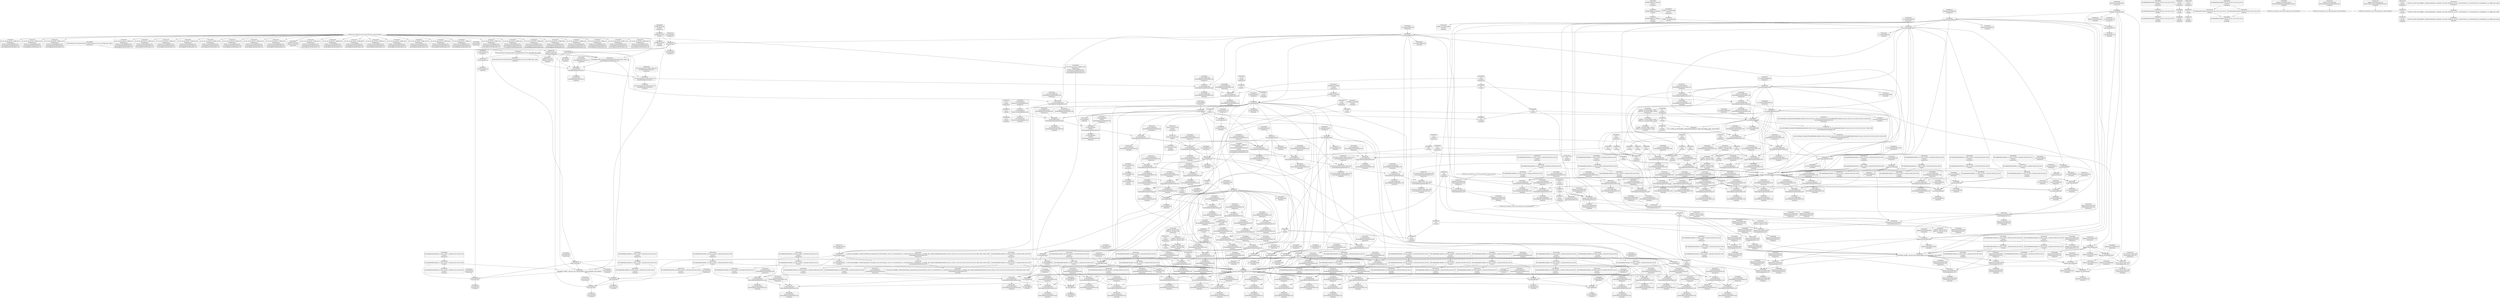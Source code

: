 digraph {
	CE0x3de8e70 [shape=record,shape=Mrecord,label="{CE0x3de8e70|GLOBAL:lockdep_rcu_suspicious|*Constant*|*SummSink*}"]
	CE0x3dc1920 [shape=record,shape=Mrecord,label="{CE0x3dc1920|GLOBAL:__llvm_gcov_ctr105|Global_var:__llvm_gcov_ctr105|*SummSource*}"]
	CE0x3dd43e0 [shape=record,shape=Mrecord,label="{CE0x3dd43e0|get_current:tmp|*SummSink*}"]
	CE0x3de3b30 [shape=record,shape=Mrecord,label="{CE0x3de3b30|i8_1|*Constant*|*SummSink*}"]
	CE0x3e1c370 [shape=record,shape=Mrecord,label="{CE0x3e1c370|aa_cred_profile:do.body5|*SummSource*}"]
	CE0x3de80d0 [shape=record,shape=Mrecord,label="{CE0x3de80d0|GLOBAL:current_task|Global_var:current_task|*SummSource*}"]
	CE0x3dc2e80 [shape=record,shape=Mrecord,label="{CE0x3dc2e80|i64_3|*Constant*|*SummSource*}"]
	CE0x3de1410 [shape=record,shape=Mrecord,label="{CE0x3de1410|__aa_current_profile:tmp2|*SummSource*}"]
	CE0x3de1d20 [shape=record,shape=Mrecord,label="{CE0x3de1d20|__aa_current_profile:tmp1|*SummSink*}"]
	CE0x3deb960 [shape=record,shape=Mrecord,label="{CE0x3deb960|aa_cred_profile:tmp16|security/apparmor/include/context.h,100|*SummSink*}"]
	CE0x3dd1a40 [shape=record,shape=Mrecord,label="{CE0x3dd1a40|__aa_current_profile:call4|security/apparmor/include/context.h,138|*SummSource*}"]
	CE0x3e03440 [shape=record,shape=Mrecord,label="{CE0x3e03440|aa_cred_profile:tmp25|security/apparmor/include/context.h,100|*SummSink*}"]
	CE0x3dd13f0 [shape=record,shape=Mrecord,label="{CE0x3dd13f0|__aa_current_profile:tmp21|security/apparmor/include/context.h,138|*SummSource*}"]
	CE0x3dfa2c0 [shape=record,shape=Mrecord,label="{CE0x3dfa2c0|aa_cred_profile:tmp12|security/apparmor/include/context.h,100}"]
	CE0x3dda8b0 [shape=record,shape=Mrecord,label="{CE0x3dda8b0|aa_cred_profile:expval|security/apparmor/include/context.h,100|*SummSource*}"]
	CE0x3dd9790 [shape=record,shape=Mrecord,label="{CE0x3dd9790|i32_0|*Constant*}"]
	CE0x3e12a20 [shape=record,shape=Mrecord,label="{CE0x3e12a20|i64*_getelementptr_inbounds_(_16_x_i64_,_16_x_i64_*___llvm_gcov_ctr46,_i64_0,_i64_9)|*Constant*|*SummSource*}"]
	CE0x3dfae10 [shape=record,shape=Mrecord,label="{CE0x3dfae10|aa_cred_profile:tobool1|security/apparmor/include/context.h,100|*SummSource*}"]
	CE0x3dbbaf0 [shape=record,shape=Mrecord,label="{CE0x3dbbaf0|i64*_getelementptr_inbounds_(_11_x_i64_,_11_x_i64_*___llvm_gcov_ctr58,_i64_0,_i64_1)|*Constant*|*SummSink*}"]
	CE0x3dde370 [shape=record,shape=Mrecord,label="{CE0x3dde370|GLOBAL:current_task|Global_var:current_task|*SummSink*}"]
	CE0x3de8e00 [shape=record,shape=Mrecord,label="{CE0x3de8e00|GLOBAL:lockdep_rcu_suspicious|*Constant*|*SummSource*}"]
	CE0x3deaae0 [shape=record,shape=Mrecord,label="{CE0x3deaae0|i64*_getelementptr_inbounds_(_11_x_i64_,_11_x_i64_*___llvm_gcov_ctr58,_i64_0,_i64_10)|*Constant*|*SummSink*}"]
	CE0x3debf10 [shape=record,shape=Mrecord,label="{CE0x3debf10|GLOBAL:get_current|*Constant*|*SummSink*}"]
	CE0x3dc07a0 [shape=record,shape=Mrecord,label="{CE0x3dc07a0|i64_5|*Constant*|*SummSource*}"]
	CE0x3dfde90 [shape=record,shape=Mrecord,label="{CE0x3dfde90|aa_cred_profile:tmp13|*SummSink*}"]
	CE0x3e2f970 [shape=record,shape=Mrecord,label="{CE0x3e2f970|aa_cred_profile:lnot.ext|security/apparmor/include/context.h,100|*SummSource*}"]
	CE0x3e25880 [shape=record,shape=Mrecord,label="{CE0x3e25880|44:_i32,_48:_i16,_128:_i8*,_:_CMRE_120,128_|*MultipleSource*|Function::aa_cred_profile&Arg::cred::|security/apparmor/include/context.h,99|security/apparmor/include/context.h,138}"]
	CE0x3de73d0 [shape=record,shape=Mrecord,label="{CE0x3de73d0|44:_i32,_48:_i16,_128:_i8*,_:_CMRE_32,36_|*MultipleSource*|Function::aa_cred_profile&Arg::cred::|security/apparmor/include/context.h,99|security/apparmor/include/context.h,138}"]
	CE0x3dba000 [shape=record,shape=Mrecord,label="{CE0x3dba000|get_current:tmp2|*SummSource*}"]
	CE0x3e055a0 [shape=record,shape=Mrecord,label="{CE0x3e055a0|aa_cred_profile:tmp28|security/apparmor/include/context.h,100|*SummSink*}"]
	CE0x3e13fc0 [shape=record,shape=Mrecord,label="{CE0x3e13fc0|aa_cred_profile:tmp21|security/apparmor/include/context.h,100}"]
	CE0x3ddd3e0 [shape=record,shape=Mrecord,label="{CE0x3ddd3e0|__aa_current_profile:if.then}"]
	CE0x3e1d070 [shape=record,shape=Mrecord,label="{CE0x3e1d070|aa_cred_profile:tmp8|security/apparmor/include/context.h,100|*SummSink*}"]
	CE0x3dbd300 [shape=record,shape=Mrecord,label="{CE0x3dbd300|i32_0|*Constant*|*SummSource*}"]
	CE0x3e19b60 [shape=record,shape=Mrecord,label="{CE0x3e19b60|i64*_getelementptr_inbounds_(_16_x_i64_,_16_x_i64_*___llvm_gcov_ctr46,_i64_0,_i64_8)|*Constant*}"]
	CE0x3dc3760 [shape=record,shape=Mrecord,label="{CE0x3dc3760|__aa_current_profile:entry|*SummSink*}"]
	CE0x3decb00 [shape=record,shape=Mrecord,label="{CE0x3decb00|i32_78|*Constant*}"]
	CE0x3dc3630 [shape=record,shape=Mrecord,label="{CE0x3dc3630|__aa_current_profile:entry}"]
	CE0x3de81f0 [shape=record,shape=Mrecord,label="{CE0x3de81f0|__aa_current_profile:do.end}"]
	CE0x3e05530 [shape=record,shape=Mrecord,label="{CE0x3e05530|aa_cred_profile:tmp28|security/apparmor/include/context.h,100|*SummSource*}"]
	CE0x3deb7e0 [shape=record,shape=Mrecord,label="{CE0x3deb7e0|aa_cred_profile:tmp16|security/apparmor/include/context.h,100|*SummSource*}"]
	CE0x3e28060 [shape=record,shape=Mrecord,label="{CE0x3e28060|44:_i32,_48:_i16,_128:_i8*,_:_CMRE_144,152_|*MultipleSource*|Function::aa_cred_profile&Arg::cred::|security/apparmor/include/context.h,99|security/apparmor/include/context.h,138}"]
	CE0x3de39d0 [shape=record,shape=Mrecord,label="{CE0x3de39d0|i8_1|*Constant*|*SummSource*}"]
	CE0x3dd52b0 [shape=record,shape=Mrecord,label="{CE0x3dd52b0|__aa_current_profile:tmp10|security/apparmor/include/context.h,138|*SummSource*}"]
	CE0x3ddcca0 [shape=record,shape=Mrecord,label="{CE0x3ddcca0|__aa_current_profile:tmp8|security/apparmor/include/context.h,138|*SummSink*}"]
	CE0x3e0c080 [shape=record,shape=Mrecord,label="{CE0x3e0c080|i64*_getelementptr_inbounds_(_16_x_i64_,_16_x_i64_*___llvm_gcov_ctr46,_i64_0,_i64_0)|*Constant*|*SummSource*}"]
	CE0x3de7550 [shape=record,shape=Mrecord,label="{CE0x3de7550|44:_i32,_48:_i16,_128:_i8*,_:_CMRE_36,40_|*MultipleSource*|Function::aa_cred_profile&Arg::cred::|security/apparmor/include/context.h,99|security/apparmor/include/context.h,138}"]
	CE0x3dbe480 [shape=record,shape=Mrecord,label="{CE0x3dbe480|apparmor_task_setrlimit:call|security/apparmor/lsm.c,609|*SummSink*}"]
	CE0x3dbbd80 [shape=record,shape=Mrecord,label="{CE0x3dbbd80|apparmor_task_setrlimit:tmp2|security/apparmor/lsm.c,612|*SummSource*}"]
	CE0x3dde8c0 [shape=record,shape=Mrecord,label="{CE0x3dde8c0|__aa_current_profile:tmp6|security/apparmor/include/context.h,138|*SummSink*}"]
	CE0x3de8180 [shape=record,shape=Mrecord,label="{CE0x3de8180|__aa_current_profile:if.then|*SummSource*}"]
	CE0x3dd2500 [shape=record,shape=Mrecord,label="{CE0x3dd2500|aa_cred_profile:entry|*SummSink*}"]
	CE0x3e10c60 [shape=record,shape=Mrecord,label="{CE0x3e10c60|aa_cred_profile:tmp4|*LoadInst*|security/apparmor/include/context.h,99}"]
	CE0x3ddda20 [shape=record,shape=Mrecord,label="{CE0x3ddda20|%struct.task_struct*_(%struct.task_struct**)*_asm_movq_%gs:$_1:P_,$0_,_r,im,_dirflag_,_fpsr_,_flags_}"]
	CE0x3db9b50 [shape=record,shape=Mrecord,label="{CE0x3db9b50|__aa_current_profile:land.lhs.true2}"]
	CE0x3dd1b10 [shape=record,shape=Mrecord,label="{CE0x3dd1b10|__aa_current_profile:call4|security/apparmor/include/context.h,138|*SummSink*}"]
	CE0x3dbd1f0 [shape=record,shape=Mrecord,label="{CE0x3dbd1f0|i64_1|*Constant*}"]
	CE0x3dedfe0 [shape=record,shape=Mrecord,label="{CE0x3dedfe0|i8*_getelementptr_inbounds_(_45_x_i8_,_45_x_i8_*_.str14,_i32_0,_i32_0)|*Constant*|*SummSource*}"]
	CE0x3ddee20 [shape=record,shape=Mrecord,label="{CE0x3ddee20|__aa_current_profile:tmp7|security/apparmor/include/context.h,138|*SummSink*}"]
	CE0x3ddcc30 [shape=record,shape=Mrecord,label="{CE0x3ddcc30|__aa_current_profile:tobool1|security/apparmor/include/context.h,138}"]
	CE0x3dbea20 [shape=record,shape=Mrecord,label="{CE0x3dbea20|apparmor_task_setrlimit:error.0|*SummSource*}"]
	CE0x3dd2310 [shape=record,shape=Mrecord,label="{CE0x3dd2310|GLOBAL:aa_cred_profile|*Constant*|*SummSink*}"]
	CE0x3dc6260 [shape=record,shape=Mrecord,label="{CE0x3dc6260|apparmor_task_setrlimit:tmp3|security/apparmor/lsm.c,612|*SummSink*}"]
	CE0x3dc9970 [shape=record,shape=Mrecord,label="{CE0x3dc9970|aa_cred_profile:tmp}"]
	CE0x3dd2cc0 [shape=record,shape=Mrecord,label="{CE0x3dd2cc0|_ret_%struct.aa_profile*_%tmp34,_!dbg_!15510|security/apparmor/include/context.h,101}"]
	CE0x3de01a0 [shape=record,shape=Mrecord,label="{CE0x3de01a0|GLOBAL:__llvm_gcov_ctr58|Global_var:__llvm_gcov_ctr58|*SummSource*}"]
	CE0x3db7d50 [shape=record,shape=Mrecord,label="{CE0x3db7d50|_call_void_mcount()_#2|*SummSource*}"]
	CE0x3d56170 [shape=record,shape=Mrecord,label="{CE0x3d56170|i32_11|*Constant*|*SummSink*}"]
	CE0x3e1a6e0 [shape=record,shape=Mrecord,label="{CE0x3e1a6e0|i64_2|*Constant*}"]
	CE0x3db6950 [shape=record,shape=Mrecord,label="{CE0x3db6950|apparmor_task_setrlimit:entry}"]
	CE0x3dfd800 [shape=record,shape=Mrecord,label="{CE0x3dfd800|aa_cred_profile:lnot|security/apparmor/include/context.h,100|*SummSource*}"]
	CE0x3e27920 [shape=record,shape=Mrecord,label="{CE0x3e27920|%struct.aa_task_cxt*_null|*Constant*|*SummSource*}"]
	CE0x3e19ed0 [shape=record,shape=Mrecord,label="{CE0x3e19ed0|i64*_getelementptr_inbounds_(_16_x_i64_,_16_x_i64_*___llvm_gcov_ctr46,_i64_0,_i64_8)|*Constant*|*SummSource*}"]
	CE0x3dd84f0 [shape=record,shape=Mrecord,label="{CE0x3dd84f0|i1_true|*Constant*|*SummSource*}"]
	CE0x3e0bb40 [shape=record,shape=Mrecord,label="{CE0x3e0bb40|get_current:tmp1|*SummSource*}"]
	CE0x3e06470 [shape=record,shape=Mrecord,label="{CE0x3e06470|aa_cred_profile:profile11|security/apparmor/include/context.h,101}"]
	CE0x3dd2910 [shape=record,shape=Mrecord,label="{CE0x3dd2910|aa_cred_profile:cred|Function::aa_cred_profile&Arg::cred::|*SummSink*}"]
	CE0x3dfe070 [shape=record,shape=Mrecord,label="{CE0x3dfe070|aa_cred_profile:lnot2|security/apparmor/include/context.h,100}"]
	CE0x3dc2e10 [shape=record,shape=Mrecord,label="{CE0x3dc2e10|i64_3|*Constant*}"]
	CE0x3c5d7f0 [shape=record,shape=Mrecord,label="{CE0x3c5d7f0|i64*_getelementptr_inbounds_(_5_x_i64_,_5_x_i64_*___llvm_gcov_ctr105,_i64_0,_i64_3)|*Constant*}"]
	CE0x3e26d40 [shape=record,shape=Mrecord,label="{CE0x3e26d40|aa_cred_profile:do.end10|*SummSource*}"]
	CE0x3dc9b50 [shape=record,shape=Mrecord,label="{CE0x3dc9b50|aa_cred_profile:tmp|*SummSink*}"]
	CE0x3db9e30 [shape=record,shape=Mrecord,label="{CE0x3db9e30|i64*_getelementptr_inbounds_(_2_x_i64_,_2_x_i64_*___llvm_gcov_ctr112,_i64_0,_i64_0)|*Constant*}"]
	CE0x3de4f10 [shape=record,shape=Mrecord,label="{CE0x3de4f10|__aa_current_profile:tmp3|*SummSource*}"]
	CE0x3dbf200 [shape=record,shape=Mrecord,label="{CE0x3dbf200|apparmor_task_setrlimit:tmp9|security/apparmor/lsm.c,615}"]
	CE0x3de5030 [shape=record,shape=Mrecord,label="{CE0x3de5030|__aa_current_profile:tmp3|*SummSink*}"]
	CE0x3de5f30 [shape=record,shape=Mrecord,label="{CE0x3de5f30|get_current:bb|*SummSink*}"]
	CE0x3db8840 [shape=record,shape=Mrecord,label="{CE0x3db8840|apparmor_task_setrlimit:tmp7|security/apparmor/lsm.c,613|*SummSink*}"]
	CE0x3dc8c50 [shape=record,shape=Mrecord,label="{CE0x3dc8c50|__aa_current_profile:tmp9|security/apparmor/include/context.h,138|*SummSource*}"]
	CE0x3e139d0 [shape=record,shape=Mrecord,label="{CE0x3e139d0|i64*_getelementptr_inbounds_(_16_x_i64_,_16_x_i64_*___llvm_gcov_ctr46,_i64_0,_i64_10)|*Constant*|*SummSource*}"]
	CE0x3de0fc0 [shape=record,shape=Mrecord,label="{CE0x3de0fc0|aa_cred_profile:tmp2|*SummSource*}"]
	CE0x3dbdc80 [shape=record,shape=Mrecord,label="{CE0x3dbdc80|i64_0|*Constant*|*SummSource*}"]
	CE0x3de9da0 [shape=record,shape=Mrecord,label="{CE0x3de9da0|__aa_current_profile:tmp17|security/apparmor/include/context.h,138|*SummSource*}"]
	CE0x3db9a70 [shape=record,shape=Mrecord,label="{CE0x3db9a70|__aa_current_profile:bb|*SummSink*}"]
	CE0x3dcfc20 [shape=record,shape=Mrecord,label="{CE0x3dcfc20|__aa_current_profile:land.lhs.true|*SummSink*}"]
	CE0x3e255d0 [shape=record,shape=Mrecord,label="{CE0x3e255d0|44:_i32,_48:_i16,_128:_i8*,_:_CMRE_104,112_|*MultipleSource*|Function::aa_cred_profile&Arg::cred::|security/apparmor/include/context.h,99|security/apparmor/include/context.h,138}"]
	CE0x3dd6570 [shape=record,shape=Mrecord,label="{CE0x3dd6570|aa_cred_profile:do.end|*SummSource*}"]
	CE0x3e2faf0 [shape=record,shape=Mrecord,label="{CE0x3e2faf0|aa_cred_profile:lnot.ext|security/apparmor/include/context.h,100|*SummSink*}"]
	CE0x3de8560 [shape=record,shape=Mrecord,label="{CE0x3de8560|get_current:tmp1}"]
	CE0x3e19360 [shape=record,shape=Mrecord,label="{CE0x3e19360|aa_cred_profile:tmp18|security/apparmor/include/context.h,100|*SummSource*}"]
	CE0x3de1810 [shape=record,shape=Mrecord,label="{CE0x3de1810|i32_22|*Constant*|*SummSource*}"]
	CE0x3dc9680 [shape=record,shape=Mrecord,label="{CE0x3dc9680|i64_2|*Constant*}"]
	CE0x3db9c70 [shape=record,shape=Mrecord,label="{CE0x3db9c70|__aa_current_profile:land.lhs.true2|*SummSource*}"]
	CE0x3de0f50 [shape=record,shape=Mrecord,label="{CE0x3de0f50|aa_cred_profile:tmp2}"]
	CE0x3db5bd0 [shape=record,shape=Mrecord,label="{CE0x3db5bd0|i32_138|*Constant*|*SummSink*}"]
	CE0x3e16270 [shape=record,shape=Mrecord,label="{CE0x3e16270|aa_cred_profile:tmp14|security/apparmor/include/context.h,100}"]
	CE0x3de5fa0 [shape=record,shape=Mrecord,label="{CE0x3de5fa0|get_current:bb|*SummSource*}"]
	CE0x3e25390 [shape=record,shape=Mrecord,label="{CE0x3e25390|44:_i32,_48:_i16,_128:_i8*,_:_CMRE_96,104_|*MultipleSource*|Function::aa_cred_profile&Arg::cred::|security/apparmor/include/context.h,99|security/apparmor/include/context.h,138}"]
	CE0x3dd26d0 [shape=record,shape=Mrecord,label="{CE0x3dd26d0|aa_cred_profile:cred|Function::aa_cred_profile&Arg::cred::|*SummSource*}"]
	CE0x3d539c0 [shape=record,shape=Mrecord,label="{CE0x3d539c0|_ret_%struct.aa_profile*_%call4,_!dbg_!15494|security/apparmor/include/context.h,138}"]
	CE0x3dbdcf0 [shape=record,shape=Mrecord,label="{CE0x3dbdcf0|i64_0|*Constant*|*SummSink*}"]
	CE0x3dc3f20 [shape=record,shape=Mrecord,label="{CE0x3dc3f20|apparmor_task_setrlimit:cmp|security/apparmor/lsm.c,612|*SummSink*}"]
	CE0x3ddcaa0 [shape=record,shape=Mrecord,label="{CE0x3ddcaa0|0:_i8,_:_GCMR___aa_current_profile.__warned_internal_global_i8_0,_section_.data.unlikely_,_align_1:_elem_0:default:}"]
	CE0x3db1b40 [shape=record,shape=Mrecord,label="{CE0x3db1b40|apparmor_task_setrlimit:entry|*SummSink*}"]
	CE0x3db7c40 [shape=record,shape=Mrecord,label="{CE0x3db7c40|apparmor_task_setrlimit:tmp3|security/apparmor/lsm.c,612}"]
	CE0x3e12690 [shape=record,shape=Mrecord,label="{CE0x3e12690|i64_12|*Constant*|*SummSource*}"]
	CE0x3ddcf90 [shape=record,shape=Mrecord,label="{CE0x3ddcf90|_call_void_mcount()_#2|*SummSource*}"]
	CE0x3e297a0 [shape=record,shape=Mrecord,label="{CE0x3e297a0|aa_cred_profile:lor.end}"]
	CE0x3dd91f0 [shape=record,shape=Mrecord,label="{CE0x3dd91f0|__aa_current_profile:do.end|*SummSink*}"]
	CE0x3e1cd30 [shape=record,shape=Mrecord,label="{CE0x3e1cd30|i64*_getelementptr_inbounds_(_16_x_i64_,_16_x_i64_*___llvm_gcov_ctr46,_i64_0,_i64_14)|*Constant*|*SummSource*}"]
	CE0x3dddb60 [shape=record,shape=Mrecord,label="{CE0x3dddb60|%struct.task_struct*_(%struct.task_struct**)*_asm_movq_%gs:$_1:P_,$0_,_r,im,_dirflag_,_fpsr_,_flags_|*SummSource*}"]
	CE0x3e25150 [shape=record,shape=Mrecord,label="{CE0x3e25150|44:_i32,_48:_i16,_128:_i8*,_:_CMRE_88,89_|*MultipleSource*|Function::aa_cred_profile&Arg::cred::|security/apparmor/include/context.h,99|security/apparmor/include/context.h,138}"]
	CE0x3ded5d0 [shape=record,shape=Mrecord,label="{CE0x3ded5d0|__aa_current_profile:tmp20|security/apparmor/include/context.h,138|*SummSink*}"]
	CE0x3e25ed0 [shape=record,shape=Mrecord,label="{CE0x3e25ed0|44:_i32,_48:_i16,_128:_i8*,_:_CMRE_64,72_|*MultipleSource*|Function::aa_cred_profile&Arg::cred::|security/apparmor/include/context.h,99|security/apparmor/include/context.h,138}"]
	CE0x3e1aad0 [shape=record,shape=Mrecord,label="{CE0x3e1aad0|i64_0|*Constant*}"]
	CE0x3e15300 [shape=record,shape=Mrecord,label="{CE0x3e15300|i8*_getelementptr_inbounds_(_36_x_i8_,_36_x_i8_*_.str12,_i32_0,_i32_0)|*Constant*}"]
	CE0x3db3110 [shape=record,shape=Mrecord,label="{CE0x3db3110|apparmor_task_setrlimit:bb|*SummSource*}"]
	CE0x3ddab50 [shape=record,shape=Mrecord,label="{CE0x3ddab50|aa_cred_profile:tobool4|security/apparmor/include/context.h,100|*SummSource*}"]
	CE0x3de07f0 [shape=record,shape=Mrecord,label="{CE0x3de07f0|__aa_current_profile:tmp5|security/apparmor/include/context.h,138|*SummSink*}"]
	CE0x3de7ba0 [shape=record,shape=Mrecord,label="{CE0x3de7ba0|i64*_getelementptr_inbounds_(_11_x_i64_,_11_x_i64_*___llvm_gcov_ctr58,_i64_0,_i64_0)|*Constant*}"]
	CE0x3dec3e0 [shape=record,shape=Mrecord,label="{CE0x3dec3e0|_ret_%struct.task_struct*_%tmp4,_!dbg_!15471|./arch/x86/include/asm/current.h,14|*SummSource*}"]
	CE0x3de3470 [shape=record,shape=Mrecord,label="{CE0x3de3470|__aa_current_profile:tmp16|security/apparmor/include/context.h,138|*SummSink*}"]
	CE0x3e24520 [shape=record,shape=Mrecord,label="{CE0x3e24520|aa_cred_profile:bb|*SummSource*}"]
	CE0x3de4170 [shape=record,shape=Mrecord,label="{CE0x3de4170|_call_void_lockdep_rcu_suspicious(i8*_getelementptr_inbounds_(_36_x_i8_,_36_x_i8_*_.str12,_i32_0,_i32_0),_i32_138,_i8*_getelementptr_inbounds_(_45_x_i8_,_45_x_i8_*_.str14,_i32_0,_i32_0))_#7,_!dbg_!15483|security/apparmor/include/context.h,138|*SummSource*}"]
	CE0x3dc0900 [shape=record,shape=Mrecord,label="{CE0x3dc0900|i64_5|*Constant*|*SummSink*}"]
	CE0x3dec6c0 [shape=record,shape=Mrecord,label="{CE0x3dec6c0|_ret_%struct.task_struct*_%tmp4,_!dbg_!15471|./arch/x86/include/asm/current.h,14|*SummSink*}"]
	CE0x3dbab20 [shape=record,shape=Mrecord,label="{CE0x3dbab20|GLOBAL:__aa_current_profile|*Constant*|*SummSource*}"]
	CE0x3e14980 [shape=record,shape=Mrecord,label="{CE0x3e14980|_call_void_asm_sideeffect_1:_09ud2_0A.pushsection___bug_table,_22a_22_0A2:_09.long_1b_-_2b,_$_0:c_-_2b_0A_09.word_$_1:c_,_0_0A_09.org_2b+$_2:c_0A.popsection_,_i,i,i,_dirflag_,_fpsr_,_flags_(i8*_getelementptr_inbounds_(_36_x_i8_,_36_x_i8_*_.str12,_i32_0,_i32_0),_i32_100,_i64_12)_#2,_!dbg_!15490,_!srcloc_!15493|security/apparmor/include/context.h,100|*SummSink*}"]
	CE0x3dc2c00 [shape=record,shape=Mrecord,label="{CE0x3dc2c00|apparmor_task_setrlimit:tmp5|security/apparmor/lsm.c,612}"]
	CE0x3df9eb0 [shape=record,shape=Mrecord,label="{CE0x3df9eb0|aa_cred_profile:do.end8|*SummSink*}"]
	CE0x3dd5f50 [shape=record,shape=Mrecord,label="{CE0x3dd5f50|i64*_getelementptr_inbounds_(_11_x_i64_,_11_x_i64_*___llvm_gcov_ctr58,_i64_0,_i64_6)|*Constant*}"]
	CE0x3ddd150 [shape=record,shape=Mrecord,label="{CE0x3ddd150|i32_22|*Constant*}"]
	CE0x3dffb90 [shape=record,shape=Mrecord,label="{CE0x3dffb90|%struct.aa_profile*_null|*Constant*}"]
	CE0x3dc3db0 [shape=record,shape=Mrecord,label="{CE0x3dc3db0|COLLAPSED:_CRE:_elem_0::|security/apparmor/lsm.c,612}"]
	CE0x3decf10 [shape=record,shape=Mrecord,label="{CE0x3decf10|__aa_current_profile:tmp19|security/apparmor/include/context.h,138}"]
	CE0x3e01c60 [shape=record,shape=Mrecord,label="{CE0x3e01c60|i64*_getelementptr_inbounds_(_16_x_i64_,_16_x_i64_*___llvm_gcov_ctr46,_i64_0,_i64_14)|*Constant*|*SummSink*}"]
	CE0x3e13040 [shape=record,shape=Mrecord,label="{CE0x3e13040|aa_cred_profile:tmp23|security/apparmor/include/context.h,100}"]
	CE0x3deada0 [shape=record,shape=Mrecord,label="{CE0x3deada0|aa_cred_profile:tmp14|security/apparmor/include/context.h,100|*SummSource*}"]
	CE0x3db7430 [shape=record,shape=Mrecord,label="{CE0x3db7430|apparmor_task_setrlimit:tmp|*SummSource*}"]
	CE0x3e1aa00 [shape=record,shape=Mrecord,label="{CE0x3e1aa00|aa_cred_profile:tmp6|security/apparmor/include/context.h,100}"]
	CE0x3e30050 [shape=record,shape=Mrecord,label="{CE0x3e30050|aa_cred_profile:conv|security/apparmor/include/context.h,100|*SummSink*}"]
	CE0x3de2d60 [shape=record,shape=Mrecord,label="{CE0x3de2d60|__aa_current_profile:tmp15|security/apparmor/include/context.h,138|*SummSource*}"]
	CE0x3dc9a50 [shape=record,shape=Mrecord,label="{CE0x3dc9a50|aa_cred_profile:tmp|*SummSource*}"]
	CE0x3decf80 [shape=record,shape=Mrecord,label="{CE0x3decf80|__aa_current_profile:tmp19|security/apparmor/include/context.h,138|*SummSource*}"]
	CE0x3dbd5d0 [shape=record,shape=Mrecord,label="{CE0x3dbd5d0|aa_cred_profile:tmp1|*SummSource*}"]
	CE0x3dc35c0 [shape=record,shape=Mrecord,label="{CE0x3dc35c0|apparmor_task_setrlimit:cmp|security/apparmor/lsm.c,612}"]
	CE0x3e28d30 [shape=record,shape=Mrecord,label="{CE0x3e28d30|%struct.aa_task_cxt*_null|*Constant*|*SummSink*}"]
	CE0x3e199a0 [shape=record,shape=Mrecord,label="{CE0x3e199a0|aa_cred_profile:tmp19|security/apparmor/include/context.h,100|*SummSink*}"]
	CE0x3ddecc0 [shape=record,shape=Mrecord,label="{CE0x3ddecc0|__aa_current_profile:tmp7|security/apparmor/include/context.h,138|*SummSource*}"]
	CE0x3ddd000 [shape=record,shape=Mrecord,label="{CE0x3ddd000|_call_void_mcount()_#2|*SummSink*}"]
	CE0x3dee050 [shape=record,shape=Mrecord,label="{CE0x3dee050|i8*_getelementptr_inbounds_(_45_x_i8_,_45_x_i8_*_.str14,_i32_0,_i32_0)|*Constant*|*SummSink*}"]
	CE0x3dd6720 [shape=record,shape=Mrecord,label="{CE0x3dd6720|aa_cred_profile:do.body6}"]
	CE0x3df8dd0 [shape=record,shape=Mrecord,label="{CE0x3df8dd0|apparmor_task_setrlimit:resource|Function::apparmor_task_setrlimit&Arg::resource::|*SummSink*}"]
	"CONST[source:0(mediator),value:2(dynamic)][purpose:{object}][SnkIdx:1]"
	CE0x3de57e0 [shape=record,shape=Mrecord,label="{CE0x3de57e0|__aa_current_profile:call|security/apparmor/include/context.h,138|*SummSource*}"]
	CE0x3e03cb0 [shape=record,shape=Mrecord,label="{CE0x3e03cb0|i64*_getelementptr_inbounds_(_16_x_i64_,_16_x_i64_*___llvm_gcov_ctr46,_i64_0,_i64_12)|*Constant*|*SummSink*}"]
	CE0x3dea7c0 [shape=record,shape=Mrecord,label="{CE0x3dea7c0|i64*_getelementptr_inbounds_(_11_x_i64_,_11_x_i64_*___llvm_gcov_ctr58,_i64_0,_i64_10)|*Constant*|*SummSource*}"]
	CE0x3e19660 [shape=record,shape=Mrecord,label="{CE0x3e19660|aa_cred_profile:tmp19|security/apparmor/include/context.h,100}"]
	CE0x3dcb8f0 [shape=record,shape=Mrecord,label="{CE0x3dcb8f0|__aa_current_profile:call|security/apparmor/include/context.h,138|*SummSink*}"]
	CE0x3dc9880 [shape=record,shape=Mrecord,label="{CE0x3dc9880|i64*_getelementptr_inbounds_(_16_x_i64_,_16_x_i64_*___llvm_gcov_ctr46,_i64_0,_i64_0)|*Constant*|*SummSink*}"]
	CE0x3dd7f90 [shape=record,shape=Mrecord,label="{CE0x3dd7f90|__aa_current_profile:tmp14|security/apparmor/include/context.h,138|*SummSink*}"]
	CE0x3e193d0 [shape=record,shape=Mrecord,label="{CE0x3e193d0|aa_cred_profile:tmp18|security/apparmor/include/context.h,100|*SummSink*}"]
	CE0x3e1b050 [shape=record,shape=Mrecord,label="{CE0x3e1b050|aa_cred_profile:do.body5}"]
	CE0x3dd7910 [shape=record,shape=Mrecord,label="{CE0x3dd7910|__aa_current_profile:tmp13|security/apparmor/include/context.h,138|*SummSource*}"]
	CE0x3e04540 [shape=record,shape=Mrecord,label="{CE0x3e04540|aa_cred_profile:tmp27|security/apparmor/include/context.h,100}"]
	CE0x3e04db0 [shape=record,shape=Mrecord,label="{CE0x3e04db0|i64*_getelementptr_inbounds_(_16_x_i64_,_16_x_i64_*___llvm_gcov_ctr46,_i64_0,_i64_13)|*Constant*|*SummSource*}"]
	CE0x3dd6110 [shape=record,shape=Mrecord,label="{CE0x3dd6110|i64*_getelementptr_inbounds_(_11_x_i64_,_11_x_i64_*___llvm_gcov_ctr58,_i64_0,_i64_6)|*Constant*|*SummSource*}"]
	CE0x3e076c0 [shape=record,shape=Mrecord,label="{CE0x3e076c0|apparmor_task_setrlimit:task|Function::apparmor_task_setrlimit&Arg::task::|*SummSink*}"]
	CE0x3e02db0 [shape=record,shape=Mrecord,label="{CE0x3e02db0|aa_cred_profile:tmp24|security/apparmor/include/context.h,100|*SummSource*}"]
	CE0x3dc1550 [shape=record,shape=Mrecord,label="{CE0x3dc1550|_ret_i32_%error.0,_!dbg_!15482|security/apparmor/lsm.c,615|*SummSource*}"]
	CE0x3de4100 [shape=record,shape=Mrecord,label="{CE0x3de4100|_call_void_lockdep_rcu_suspicious(i8*_getelementptr_inbounds_(_36_x_i8_,_36_x_i8_*_.str12,_i32_0,_i32_0),_i32_138,_i8*_getelementptr_inbounds_(_45_x_i8_,_45_x_i8_*_.str14,_i32_0,_i32_0))_#7,_!dbg_!15483|security/apparmor/include/context.h,138}"]
	CE0x3debdb0 [shape=record,shape=Mrecord,label="{CE0x3debdb0|GLOBAL:get_current|*Constant*|*SummSource*}"]
	CE0x3e003d0 [shape=record,shape=Mrecord,label="{CE0x3e003d0|get_current:tmp4|./arch/x86/include/asm/current.h,14|*SummSource*}"]
	CE0x3de7e30 [shape=record,shape=Mrecord,label="{CE0x3de7e30|GLOBAL:current_task|Global_var:current_task}"]
	CE0x3dfcf50 [shape=record,shape=Mrecord,label="{CE0x3dfcf50|aa_cred_profile:tmp3}"]
	CE0x3e060d0 [shape=record,shape=Mrecord,label="{CE0x3e060d0|aa_cred_profile:tmp33|security/apparmor/include/context.h,101|*SummSink*}"]
	CE0x3de9e10 [shape=record,shape=Mrecord,label="{CE0x3de9e10|__aa_current_profile:tmp17|security/apparmor/include/context.h,138|*SummSink*}"]
	CE0x3dde760 [shape=record,shape=Mrecord,label="{CE0x3dde760|__aa_current_profile:tmp6|security/apparmor/include/context.h,138|*SummSource*}"]
	CE0x3ddb600 [shape=record,shape=Mrecord,label="{CE0x3ddb600|__aa_current_profile:land.lhs.true|*SummSource*}"]
	CE0x3dae320 [shape=record,shape=Mrecord,label="{CE0x3dae320|i64*_getelementptr_inbounds_(_5_x_i64_,_5_x_i64_*___llvm_gcov_ctr105,_i64_0,_i64_0)|*Constant*|*SummSource*}"]
	CE0x3db8ec0 [shape=record,shape=Mrecord,label="{CE0x3db8ec0|apparmor_task_setrlimit:tmp8|security/apparmor/lsm.c,613|*SummSource*}"]
	CE0x3dffd30 [shape=record,shape=Mrecord,label="{CE0x3dffd30|i64*_getelementptr_inbounds_(_2_x_i64_,_2_x_i64_*___llvm_gcov_ctr112,_i64_0,_i64_1)|*Constant*}"]
	CE0x3dd8150 [shape=record,shape=Mrecord,label="{CE0x3dd8150|i1_true|*Constant*}"]
	CE0x3e07190 [shape=record,shape=Mrecord,label="{CE0x3e07190|apparmor_task_setrlimit:new_rlim|Function::apparmor_task_setrlimit&Arg::new_rlim::|*SummSink*}"]
	CE0x3ddf4e0 [shape=record,shape=Mrecord,label="{CE0x3ddf4e0|GLOBAL:__aa_current_profile.__warned|Global_var:__aa_current_profile.__warned|*SummSink*}"]
	CE0x3dfaba0 [shape=record,shape=Mrecord,label="{CE0x3dfaba0|%struct.aa_profile*_null|*Constant*|*SummSink*}"]
	CE0x3e07d10 [shape=record,shape=Mrecord,label="{CE0x3e07d10|aa_cred_profile:tmp30|security/apparmor/include/context.h,100}"]
	CE0x3dff480 [shape=record,shape=Mrecord,label="{CE0x3dff480|0:_%struct.aa_profile*,_:_CMRE_0,8_|*MultipleSource*|security/apparmor/include/context.h,99|*LoadInst*|security/apparmor/include/context.h,99|security/apparmor/include/context.h,100}"]
	CE0x3dc1c00 [shape=record,shape=Mrecord,label="{CE0x3dc1c00|_call_void_mcount()_#2}"]
	CE0x3dbeae0 [shape=record,shape=Mrecord,label="{CE0x3dbeae0|apparmor_task_setrlimit:error.0|*SummSink*}"]
	CE0x3dda9f0 [shape=record,shape=Mrecord,label="{CE0x3dda9f0|aa_cred_profile:tobool4|security/apparmor/include/context.h,100}"]
	CE0x3dfdd10 [shape=record,shape=Mrecord,label="{CE0x3dfdd10|aa_cred_profile:tmp13|*SummSource*}"]
	CE0x3dda530 [shape=record,shape=Mrecord,label="{CE0x3dda530|GLOBAL:llvm.expect.i64|*Constant*|*SummSource*}"]
	CE0x3e12ce0 [shape=record,shape=Mrecord,label="{CE0x3e12ce0|aa_cred_profile:tmp22|security/apparmor/include/context.h,100}"]
	CE0x3dfd390 [shape=record,shape=Mrecord,label="{CE0x3dfd390|i1_true|*Constant*}"]
	CE0x3dade70 [shape=record,shape=Mrecord,label="{CE0x3dade70|apparmor_task_setrlimit:error.0}"]
	CE0x3dddf00 [shape=record,shape=Mrecord,label="{CE0x3dddf00|__aa_current_profile:tmp}"]
	CE0x3de8cc0 [shape=record,shape=Mrecord,label="{CE0x3de8cc0|GLOBAL:lockdep_rcu_suspicious|*Constant*}"]
	CE0x3e24930 [shape=record,shape=Mrecord,label="{CE0x3e24930|aa_cred_profile:tmp8|security/apparmor/include/context.h,100}"]
	CE0x3db9030 [shape=record,shape=Mrecord,label="{CE0x3db9030|apparmor_task_setrlimit:tmp8|security/apparmor/lsm.c,613|*SummSink*}"]
	CE0x3de0500 [shape=record,shape=Mrecord,label="{CE0x3de0500|__aa_current_profile:tmp5|security/apparmor/include/context.h,138}"]
	CE0x3dbf2e0 [shape=record,shape=Mrecord,label="{CE0x3dbf2e0|apparmor_task_setrlimit:tmp9|security/apparmor/lsm.c,615|*SummSink*}"]
	CE0x3dc1640 [shape=record,shape=Mrecord,label="{CE0x3dc1640|_ret_i32_%error.0,_!dbg_!15482|security/apparmor/lsm.c,615|*SummSink*}"]
	CE0x3dea420 [shape=record,shape=Mrecord,label="{CE0x3dea420|i64*_getelementptr_inbounds_(_11_x_i64_,_11_x_i64_*___llvm_gcov_ctr58,_i64_0,_i64_10)|*Constant*}"]
	CE0x3e24440 [shape=record,shape=Mrecord,label="{CE0x3e24440|aa_cred_profile:bb}"]
	CE0x3de0b20 [shape=record,shape=Mrecord,label="{CE0x3de0b20|__aa_current_profile:tmp1|*SummSource*}"]
	CE0x3dbf8e0 [shape=record,shape=Mrecord,label="{CE0x3dbf8e0|apparmor_task_setrlimit:tmp10|security/apparmor/lsm.c,615|*SummSource*}"]
	CE0x3db1c10 [shape=record,shape=Mrecord,label="{CE0x3db1c10|apparmor_task_setrlimit:if.then}"]
	CE0x3e2a1c0 [shape=record,shape=Mrecord,label="{CE0x3e2a1c0|aa_cred_profile:tmp11|security/apparmor/include/context.h,100|*SummSource*}"]
	CE0x3e0b740 [shape=record,shape=Mrecord,label="{CE0x3e0b740|i64*_getelementptr_inbounds_(_2_x_i64_,_2_x_i64_*___llvm_gcov_ctr112,_i64_0,_i64_0)|*Constant*|*SummSink*}"]
	CE0x3dc2d40 [shape=record,shape=Mrecord,label="{CE0x3dc2d40|apparmor_task_setrlimit:tmp5|security/apparmor/lsm.c,612|*SummSink*}"]
	CE0x3dbf7d0 [shape=record,shape=Mrecord,label="{CE0x3dbf7d0|apparmor_task_setrlimit:tmp10|security/apparmor/lsm.c,615}"]
	CE0x3dda180 [shape=record,shape=Mrecord,label="{CE0x3dda180|GLOBAL:llvm.expect.i64|*Constant*}"]
	CE0x3e29330 [shape=record,shape=Mrecord,label="{CE0x3e29330|GLOBAL:__llvm_gcov_ctr46|Global_var:__llvm_gcov_ctr46}"]
	CE0x3de4660 [shape=record,shape=Mrecord,label="{CE0x3de4660|i8*_getelementptr_inbounds_(_36_x_i8_,_36_x_i8_*_.str12,_i32_0,_i32_0)|*Constant*}"]
	CE0x3e24280 [shape=record,shape=Mrecord,label="{CE0x3e24280|aa_cred_profile:lor.rhs}"]
	CE0x3de53c0 [shape=record,shape=Mrecord,label="{CE0x3de53c0|_call_void_mcount()_#2|*SummSource*}"]
	CE0x3e1b200 [shape=record,shape=Mrecord,label="{CE0x3e1b200|aa_cred_profile:do.cond}"]
	CE0x3e1adf0 [shape=record,shape=Mrecord,label="{CE0x3e1adf0|aa_cred_profile:tobool|security/apparmor/include/context.h,100|*SummSink*}"]
	CE0x3de9d30 [shape=record,shape=Mrecord,label="{CE0x3de9d30|__aa_current_profile:tmp17|security/apparmor/include/context.h,138}"]
	CE0x3dc9be0 [shape=record,shape=Mrecord,label="{CE0x3dc9be0|aa_cred_profile:tmp1}"]
	CE0x3debae0 [shape=record,shape=Mrecord,label="{CE0x3debae0|aa_cred_profile:tmp17|security/apparmor/include/context.h,100|*SummSource*}"]
	CE0x3e13660 [shape=record,shape=Mrecord,label="{CE0x3e13660|i64*_getelementptr_inbounds_(_16_x_i64_,_16_x_i64_*___llvm_gcov_ctr46,_i64_0,_i64_10)|*Constant*}"]
	CE0x3dbe110 [shape=record,shape=Mrecord,label="{CE0x3dbe110|__aa_current_profile:if.end|*SummSink*}"]
	CE0x3db84a0 [shape=record,shape=Mrecord,label="{CE0x3db84a0|i64*_getelementptr_inbounds_(_5_x_i64_,_5_x_i64_*___llvm_gcov_ctr105,_i64_0,_i64_3)|*Constant*|*SummSink*}"]
	CE0x3dd9150 [shape=record,shape=Mrecord,label="{CE0x3dd9150|__aa_current_profile:do.end|*SummSource*}"]
	CE0x3dff2c0 [shape=record,shape=Mrecord,label="{CE0x3dff2c0|aa_cred_profile:profile|security/apparmor/include/context.h,100|*SummSink*}"]
	CE0x3ddc930 [shape=record,shape=Mrecord,label="{CE0x3ddc930|__aa_current_profile:tmp8|security/apparmor/include/context.h,138}"]
	CE0x3de0570 [shape=record,shape=Mrecord,label="{CE0x3de0570|__aa_current_profile:tmp5|security/apparmor/include/context.h,138|*SummSource*}"]
	CE0x3dbdae0 [shape=record,shape=Mrecord,label="{CE0x3dbdae0|GLOBAL:__llvm_gcov_ctr105|Global_var:__llvm_gcov_ctr105|*SummSink*}"]
	CE0x3e24070 [shape=record,shape=Mrecord,label="{CE0x3e24070|aa_cred_profile:do.body|*SummSource*}"]
	CE0x3dea160 [shape=record,shape=Mrecord,label="{CE0x3dea160|__aa_current_profile:tmp18|security/apparmor/include/context.h,138|*SummSource*}"]
	CE0x3dc0c20 [shape=record,shape=Mrecord,label="{CE0x3dc0c20|i64_4|*Constant*}"]
	CE0x3dd8650 [shape=record,shape=Mrecord,label="{CE0x3dd8650|i1_true|*Constant*|*SummSink*}"]
	CE0x3e2fcb0 [shape=record,shape=Mrecord,label="{CE0x3e2fcb0|aa_cred_profile:conv|security/apparmor/include/context.h,100}"]
	CE0x3ddfd80 [shape=record,shape=Mrecord,label="{CE0x3ddfd80|__aa_current_profile:tmp4|security/apparmor/include/context.h,138|*SummSink*}"]
	CE0x3db87d0 [shape=record,shape=Mrecord,label="{CE0x3db87d0|apparmor_task_setrlimit:tmp7|security/apparmor/lsm.c,613|*SummSource*}"]
	CE0x3e12dc0 [shape=record,shape=Mrecord,label="{CE0x3e12dc0|aa_cred_profile:tmp22|security/apparmor/include/context.h,100|*SummSink*}"]
	CE0x3dddfe0 [shape=record,shape=Mrecord,label="{CE0x3dddfe0|__aa_current_profile:tmp|*SummSource*}"]
	CE0x3de0360 [shape=record,shape=Mrecord,label="{CE0x3de0360|GLOBAL:__llvm_gcov_ctr58|Global_var:__llvm_gcov_ctr58|*SummSink*}"]
	CE0x3e29690 [shape=record,shape=Mrecord,label="{CE0x3e29690|GLOBAL:__llvm_gcov_ctr46|Global_var:__llvm_gcov_ctr46|*SummSink*}"]
	CE0x3dd0a10 [shape=record,shape=Mrecord,label="{CE0x3dd0a10|i32_78|*Constant*|*SummSink*}"]
	CE0x3ddde90 [shape=record,shape=Mrecord,label="{CE0x3ddde90|i64*_getelementptr_inbounds_(_11_x_i64_,_11_x_i64_*___llvm_gcov_ctr58,_i64_0,_i64_0)|*Constant*|*SummSink*}"]
	CE0x3e276e0 [shape=record,shape=Mrecord,label="{CE0x3e276e0|aa_cred_profile:tmp5|security/apparmor/include/context.h,99|*SummSink*}"]
	CE0x3e12d50 [shape=record,shape=Mrecord,label="{CE0x3e12d50|aa_cred_profile:tmp22|security/apparmor/include/context.h,100|*SummSource*}"]
	CE0x3dc9280 [shape=record,shape=Mrecord,label="{CE0x3dc9280|__aa_current_profile:tobool|security/apparmor/include/context.h,138|*SummSink*}"]
	CE0x3dec620 [shape=record,shape=Mrecord,label="{CE0x3dec620|_ret_%struct.task_struct*_%tmp4,_!dbg_!15471|./arch/x86/include/asm/current.h,14}"]
	CE0x3dbd640 [shape=record,shape=Mrecord,label="{CE0x3dbd640|aa_cred_profile:tmp1|*SummSink*}"]
	CE0x3db7a00 [shape=record,shape=Mrecord,label="{CE0x3db7a00|apparmor_task_setrlimit:tmp2|security/apparmor/lsm.c,612}"]
	CE0x3db73c0 [shape=record,shape=Mrecord,label="{CE0x3db73c0|COLLAPSED:_GCMRE___llvm_gcov_ctr105_internal_global_5_x_i64_zeroinitializer:_elem_0:default:}"]
	CE0x3dfe300 [shape=record,shape=Mrecord,label="{CE0x3dfe300|aa_cred_profile:lnot2|security/apparmor/include/context.h,100|*SummSink*}"]
	CE0x4977e10 [shape=record,shape=Mrecord,label="{CE0x4977e10|_ret_%struct.aa_profile*_%call4,_!dbg_!15494|security/apparmor/include/context.h,138|*SummSource*}"]
	CE0x3dd0180 [shape=record,shape=Mrecord,label="{CE0x3dd0180|__aa_current_profile:land.lhs.true}"]
	CE0x3dddd30 [shape=record,shape=Mrecord,label="{CE0x3dddd30|i64*_getelementptr_inbounds_(_11_x_i64_,_11_x_i64_*___llvm_gcov_ctr58,_i64_0,_i64_0)|*Constant*|*SummSource*}"]
	CE0x3dbd180 [shape=record,shape=Mrecord,label="{CE0x3dbd180|apparmor_task_setrlimit:tmp|*SummSink*}"]
	CE0x3e14490 [shape=record,shape=Mrecord,label="{CE0x3e14490|_call_void_asm_sideeffect_1:_09ud2_0A.pushsection___bug_table,_22a_22_0A2:_09.long_1b_-_2b,_$_0:c_-_2b_0A_09.word_$_1:c_,_0_0A_09.org_2b+$_2:c_0A.popsection_,_i,i,i,_dirflag_,_fpsr_,_flags_(i8*_getelementptr_inbounds_(_36_x_i8_,_36_x_i8_*_.str12,_i32_0,_i32_0),_i32_100,_i64_12)_#2,_!dbg_!15490,_!srcloc_!15493|security/apparmor/include/context.h,100}"]
	CE0x3e2f6e0 [shape=record,shape=Mrecord,label="{CE0x3e2f6e0|aa_cred_profile:lnot.ext|security/apparmor/include/context.h,100}"]
	CE0x3dd55d0 [shape=record,shape=Mrecord,label="{CE0x3dd55d0|__aa_current_profile:tmp11|security/apparmor/include/context.h,138}"]
	CE0x3db7930 [shape=record,shape=Mrecord,label="{CE0x3db7930|apparmor_task_setrlimit:tmp7|security/apparmor/lsm.c,613}"]
	CE0x3e058b0 [shape=record,shape=Mrecord,label="{CE0x3e058b0|aa_cred_profile:tmp29|security/apparmor/include/context.h,100}"]
	CE0x3dbce00 [shape=record,shape=Mrecord,label="{CE0x3dbce00|apparmor_task_setrlimit:if.end|*SummSink*}"]
	CE0x3dd45c0 [shape=record,shape=Mrecord,label="{CE0x3dd45c0|i64*_getelementptr_inbounds_(_2_x_i64_,_2_x_i64_*___llvm_gcov_ctr112,_i64_0,_i64_1)|*Constant*|*SummSource*}"]
	CE0x3e03320 [shape=record,shape=Mrecord,label="{CE0x3e03320|aa_cred_profile:tmp25|security/apparmor/include/context.h,100|*SummSource*}"]
	CE0x3dd63c0 [shape=record,shape=Mrecord,label="{CE0x3dd63c0|__aa_current_profile:tmp12|security/apparmor/include/context.h,138|*SummSource*}"]
	CE0x3dd4d20 [shape=record,shape=Mrecord,label="{CE0x3dd4d20|44:_i32,_48:_i16,_128:_i8*,_:_CMRE_48,52_|*MultipleSource*|Function::aa_cred_profile&Arg::cred::|security/apparmor/include/context.h,99|security/apparmor/include/context.h,138}"]
	CE0x3de41e0 [shape=record,shape=Mrecord,label="{CE0x3de41e0|_call_void_lockdep_rcu_suspicious(i8*_getelementptr_inbounds_(_36_x_i8_,_36_x_i8_*_.str12,_i32_0,_i32_0),_i32_138,_i8*_getelementptr_inbounds_(_45_x_i8_,_45_x_i8_*_.str14,_i32_0,_i32_0))_#7,_!dbg_!15483|security/apparmor/include/context.h,138|*SummSink*}"]
	CE0x3dfdb20 [shape=record,shape=Mrecord,label="{CE0x3dfdb20|aa_cred_profile:lnot|security/apparmor/include/context.h,100|*SummSink*}"]
	CE0x3e13cb0 [shape=record,shape=Mrecord,label="{CE0x3e13cb0|aa_cred_profile:tmp20|security/apparmor/include/context.h,100|*SummSink*}"]
	CE0x3e05e30 [shape=record,shape=Mrecord,label="{CE0x3e05e30|aa_cred_profile:tmp33|security/apparmor/include/context.h,101}"]
	CE0x3dd6430 [shape=record,shape=Mrecord,label="{CE0x3dd6430|aa_cred_profile:do.end}"]
	CE0x3dd6650 [shape=record,shape=Mrecord,label="{CE0x3dd6650|aa_cred_profile:do.end|*SummSink*}"]
	CE0x3e29fa0 [shape=record,shape=Mrecord,label="{CE0x3e29fa0|aa_cred_profile:tmp11|security/apparmor/include/context.h,100}"]
	CE0x3db6ab0 [shape=record,shape=Mrecord,label="{CE0x3db6ab0|i64_1|*Constant*|*SummSink*}"]
	CE0x3e064e0 [shape=record,shape=Mrecord,label="{CE0x3e064e0|aa_cred_profile:profile11|security/apparmor/include/context.h,101|*SummSource*}"]
	CE0x3dfd680 [shape=record,shape=Mrecord,label="{CE0x3dfd680|aa_cred_profile:lnot|security/apparmor/include/context.h,100}"]
	CE0x3de2cf0 [shape=record,shape=Mrecord,label="{CE0x3de2cf0|__aa_current_profile:tmp15|security/apparmor/include/context.h,138}"]
	CE0x3e1c520 [shape=record,shape=Mrecord,label="{CE0x3e1c520|aa_cred_profile:do.end10}"]
	CE0x3e27670 [shape=record,shape=Mrecord,label="{CE0x3e27670|aa_cred_profile:tmp5|security/apparmor/include/context.h,99|*SummSource*}"]
	CE0x3e1b5e0 [shape=record,shape=Mrecord,label="{CE0x3e1b5e0|aa_cred_profile:tmp9|security/apparmor/include/context.h,100|*SummSink*}"]
	CE0x3dbedf0 [shape=record,shape=Mrecord,label="{CE0x3dbedf0|i64*_getelementptr_inbounds_(_5_x_i64_,_5_x_i64_*___llvm_gcov_ctr105,_i64_0,_i64_4)|*Constant*|*SummSource*}"]
	CE0x3e29d90 [shape=record,shape=Mrecord,label="{CE0x3e29d90|aa_cred_profile:tmp10|security/apparmor/include/context.h,100|*SummSink*}"]
	CE0x3e1c410 [shape=record,shape=Mrecord,label="{CE0x3e1c410|aa_cred_profile:do.body5|*SummSink*}"]
	CE0x3ddb150 [shape=record,shape=Mrecord,label="{CE0x3ddb150|i64_5|*Constant*}"]
	CE0x3e0b4c0 [shape=record,shape=Mrecord,label="{CE0x3e0b4c0|44:_i32,_48:_i16,_128:_i8*,_:_CMRE_136,144_|*MultipleSource*|Function::aa_cred_profile&Arg::cred::|security/apparmor/include/context.h,99|security/apparmor/include/context.h,138}"]
	CE0x3dd51a0 [shape=record,shape=Mrecord,label="{CE0x3dd51a0|44:_i32,_48:_i16,_128:_i8*,_:_CMRE_56,64_|*MultipleSource*|Function::aa_cred_profile&Arg::cred::|security/apparmor/include/context.h,99|security/apparmor/include/context.h,138}"]
	CE0x3db9710 [shape=record,shape=Mrecord,label="{CE0x3db9710|apparmor_task_setrlimit:tmp6|security/apparmor/lsm.c,612}"]
	CE0x3dda750 [shape=record,shape=Mrecord,label="{CE0x3dda750|GLOBAL:llvm.expect.i64|*Constant*|*SummSink*}"]
	CE0x3e00150 [shape=record,shape=Mrecord,label="{CE0x3e00150|i64*_getelementptr_inbounds_(_16_x_i64_,_16_x_i64_*___llvm_gcov_ctr46,_i64_0,_i64_1)|*Constant*|*SummSink*}"]
	CE0x3ddfcb0 [shape=record,shape=Mrecord,label="{CE0x3ddfcb0|__aa_current_profile:tmp4|security/apparmor/include/context.h,138|*SummSource*}"]
	CE0x3e0c6a0 [shape=record,shape=Mrecord,label="{CE0x3e0c6a0|aa_cred_profile:do.cond|*SummSource*}"]
	CE0x3e02480 [shape=record,shape=Mrecord,label="{CE0x3e02480|i64*_getelementptr_inbounds_(_16_x_i64_,_16_x_i64_*___llvm_gcov_ctr46,_i64_0,_i64_15)|*Constant*|*SummSink*}"]
	CE0x3de0680 [shape=record,shape=Mrecord,label="{CE0x3de0680|__aa_current_profile:tmp6|security/apparmor/include/context.h,138}"]
	CE0x3dd8b30 [shape=record,shape=Mrecord,label="{CE0x3dd8b30|i64*_getelementptr_inbounds_(_11_x_i64_,_11_x_i64_*___llvm_gcov_ctr58,_i64_0,_i64_8)|*Constant*}"]
	CE0x3dbddf0 [shape=record,shape=Mrecord,label="{CE0x3dbddf0|__aa_current_profile:land.lhs.true2|*SummSink*}"]
	CE0x3db7ce0 [shape=record,shape=Mrecord,label="{CE0x3db7ce0|apparmor_task_setrlimit:tmp1|*SummSink*}"]
	CE0x3e0b280 [shape=record,shape=Mrecord,label="{CE0x3e0b280|44:_i32,_48:_i16,_128:_i8*,_:_CMRE_128,136_|*MultipleSource*|Function::aa_cred_profile&Arg::cred::|security/apparmor/include/context.h,99|security/apparmor/include/context.h,138}"]
	CE0x3db2b40 [shape=record,shape=Mrecord,label="{CE0x3db2b40|apparmor_task_setrlimit:if.then|*SummSource*}"]
	CE0x3dcb9b0 [shape=record,shape=Mrecord,label="{CE0x3dcb9b0|i32_0|*Constant*}"]
	CE0x3dbf270 [shape=record,shape=Mrecord,label="{CE0x3dbf270|apparmor_task_setrlimit:tmp9|security/apparmor/lsm.c,615|*SummSource*}"]
	CE0x3e082f0 [shape=record,shape=Mrecord,label="{CE0x3e082f0|aa_cred_profile:tmp31|security/apparmor/include/context.h,100|*SummSource*}"]
	CE0x3e277d0 [shape=record,shape=Mrecord,label="{CE0x3e277d0|%struct.aa_task_cxt*_null|*Constant*}"]
	CE0x3dda980 [shape=record,shape=Mrecord,label="{CE0x3dda980|aa_cred_profile:expval|security/apparmor/include/context.h,100|*SummSink*}"]
	CE0x3dc1810 [shape=record,shape=Mrecord,label="{CE0x3dc1810|GLOBAL:__llvm_gcov_ctr105|Global_var:__llvm_gcov_ctr105}"]
	CE0x3deb500 [shape=record,shape=Mrecord,label="{CE0x3deb500|aa_cred_profile:tmp16|security/apparmor/include/context.h,100}"]
	CE0x3ded790 [shape=record,shape=Mrecord,label="{CE0x3ded790|__aa_current_profile:call3|security/apparmor/include/context.h,138}"]
	CE0x3db9860 [shape=record,shape=Mrecord,label="{CE0x3db9860|apparmor_task_setrlimit:tmp6|security/apparmor/lsm.c,612|*SummSource*}"]
	CE0x3e0bf50 [shape=record,shape=Mrecord,label="{CE0x3e0bf50|i64*_getelementptr_inbounds_(_16_x_i64_,_16_x_i64_*___llvm_gcov_ctr46,_i64_0,_i64_0)|*Constant*}"]
	CE0x3e134a0 [shape=record,shape=Mrecord,label="{CE0x3e134a0|aa_cred_profile:tmp23|security/apparmor/include/context.h,100|*SummSink*}"]
	CE0x3de5940 [shape=record,shape=Mrecord,label="{CE0x3de5940|44:_i32,_48:_i16,_128:_i8*,_:_CMRE_0,4_|*MultipleSource*|Function::aa_cred_profile&Arg::cred::|security/apparmor/include/context.h,99|security/apparmor/include/context.h,138}"]
	CE0x3de1030 [shape=record,shape=Mrecord,label="{CE0x3de1030|aa_cred_profile:tmp2|*SummSink*}"]
	CE0x3dbef90 [shape=record,shape=Mrecord,label="{CE0x3dbef90|i64*_getelementptr_inbounds_(_5_x_i64_,_5_x_i64_*___llvm_gcov_ctr105,_i64_0,_i64_4)|*Constant*|*SummSink*}"]
	CE0x3ded4d0 [shape=record,shape=Mrecord,label="{CE0x3ded4d0|__aa_current_profile:tmp20|security/apparmor/include/context.h,138|*SummSource*}"]
	"CONST[source:0(mediator),value:2(dynamic)][purpose:{subject}][SrcIdx:4]"
	CE0x3dd1290 [shape=record,shape=Mrecord,label="{CE0x3dd1290|__aa_current_profile:tmp21|security/apparmor/include/context.h,138}"]
	CE0x3e13380 [shape=record,shape=Mrecord,label="{CE0x3e13380|aa_cred_profile:tmp23|security/apparmor/include/context.h,100|*SummSource*}"]
	CE0x3e11060 [shape=record,shape=Mrecord,label="{CE0x3e11060|aa_cred_profile:tobool|security/apparmor/include/context.h,100}"]
	CE0x3deb1c0 [shape=record,shape=Mrecord,label="{CE0x3deb1c0|aa_cred_profile:tmp15|security/apparmor/include/context.h,100|*SummSource*}"]
	CE0x3ddaf90 [shape=record,shape=Mrecord,label="{CE0x3ddaf90|aa_cred_profile:tobool4|security/apparmor/include/context.h,100|*SummSink*}"]
	CE0x3e142d0 [shape=record,shape=Mrecord,label="{CE0x3e142d0|aa_cred_profile:tmp21|security/apparmor/include/context.h,100|*SummSink*}"]
	CE0x3dbb800 [shape=record,shape=Mrecord,label="{CE0x3dbb800|apparmor_task_setrlimit:tmp4|security/apparmor/lsm.c,612|*SummSink*}"]
	CE0x3dd17a0 [shape=record,shape=Mrecord,label="{CE0x3dd17a0|__aa_current_profile:tmp21|security/apparmor/include/context.h,138|*SummSink*}"]
	CE0x3dedf70 [shape=record,shape=Mrecord,label="{CE0x3dedf70|i8*_getelementptr_inbounds_(_45_x_i8_,_45_x_i8_*_.str14,_i32_0,_i32_0)|*Constant*}"]
	CE0x3e02d40 [shape=record,shape=Mrecord,label="{CE0x3e02d40|aa_cred_profile:tmp24|security/apparmor/include/context.h,100}"]
	CE0x3dfa830 [shape=record,shape=Mrecord,label="{CE0x3dfa830|aa_cred_profile:tobool1|security/apparmor/include/context.h,100|*SummSink*}"]
	CE0x3e1c9c0 [shape=record,shape=Mrecord,label="{CE0x3e1c9c0|i64*_getelementptr_inbounds_(_16_x_i64_,_16_x_i64_*___llvm_gcov_ctr46,_i64_0,_i64_14)|*Constant*}"]
	CE0x3dd2a20 [shape=record,shape=Mrecord,label="{CE0x3dd2a20|_ret_%struct.aa_profile*_%tmp34,_!dbg_!15510|security/apparmor/include/context.h,101|*SummSource*}"]
	CE0x3dc0410 [shape=record,shape=Mrecord,label="{CE0x3dc0410|i64_5|*Constant*}"]
	CE0x3dae290 [shape=record,shape=Mrecord,label="{CE0x3dae290|i64*_getelementptr_inbounds_(_5_x_i64_,_5_x_i64_*___llvm_gcov_ctr105,_i64_0,_i64_0)|*Constant*}"]
	CE0x3db6b20 [shape=record,shape=Mrecord,label="{CE0x3db6b20|apparmor_task_setrlimit:tmp1|*SummSource*}"]
	CE0x3dc9610 [shape=record,shape=Mrecord,label="{CE0x3dc9610|i64_3|*Constant*}"]
	CE0x3ddf5b0 [shape=record,shape=Mrecord,label="{CE0x3ddf5b0|aa_cred_profile:tmp3|*SummSource*}"]
	CE0x3e02e20 [shape=record,shape=Mrecord,label="{CE0x3e02e20|aa_cred_profile:tmp24|security/apparmor/include/context.h,100|*SummSink*}"]
	CE0x3dd92d0 [shape=record,shape=Mrecord,label="{CE0x3dd92d0|__aa_current_profile:bb}"]
	CE0x3dd5410 [shape=record,shape=Mrecord,label="{CE0x3dd5410|__aa_current_profile:tmp10|security/apparmor/include/context.h,138|*SummSink*}"]
	CE0x3e02850 [shape=record,shape=Mrecord,label="{CE0x3e02850|aa_cred_profile:tmp32|security/apparmor/include/context.h,101}"]
	CE0x3dbc0b0 [shape=record,shape=Mrecord,label="{CE0x3dbc0b0|apparmor_task_setrlimit:if.end}"]
	CE0x3db99a0 [shape=record,shape=Mrecord,label="{CE0x3db99a0|__aa_current_profile:bb|*SummSource*}"]
	CE0x3ddcb10 [shape=record,shape=Mrecord,label="{CE0x3ddcb10|__aa_current_profile:tmp8|security/apparmor/include/context.h,138|*SummSource*}"]
	CE0x3e141b0 [shape=record,shape=Mrecord,label="{CE0x3e141b0|aa_cred_profile:tmp21|security/apparmor/include/context.h,100|*SummSource*}"]
	CE0x3e2a510 [shape=record,shape=Mrecord,label="{CE0x3e2a510|aa_cred_profile:profile|security/apparmor/include/context.h,100|*SummSource*}"]
	CE0x3dd6c50 [shape=record,shape=Mrecord,label="{CE0x3dd6c50|_call_void_mcount()_#2|*SummSource*}"]
	CE0x3dd59f0 [shape=record,shape=Mrecord,label="{CE0x3dd59f0|__aa_current_profile:tmp11|security/apparmor/include/context.h,138|*SummSink*}"]
	CE0x3e121b0 [shape=record,shape=Mrecord,label="{CE0x3e121b0|i32_100|*Constant*|*SummSource*}"]
	CE0x3e0b990 [shape=record,shape=Mrecord,label="{CE0x3e0b990|get_current:tmp}"]
	CE0x3dc3550 [shape=record,shape=Mrecord,label="{CE0x3dc3550|apparmor_task_setrlimit:cmp|security/apparmor/lsm.c,612|*SummSource*}"]
	CE0x3dd2190 [shape=record,shape=Mrecord,label="{CE0x3dd2190|GLOBAL:aa_cred_profile|*Constant*|*SummSource*}"]
	CE0x3dd6d80 [shape=record,shape=Mrecord,label="{CE0x3dd6d80|get_current:tmp4|./arch/x86/include/asm/current.h,14}"]
	CE0x3e24aa0 [shape=record,shape=Mrecord,label="{CE0x3e24aa0|aa_cred_profile:tmp7|security/apparmor/include/context.h,100|*SummSink*}"]
	CE0x3e05aa0 [shape=record,shape=Mrecord,label="{CE0x3e05aa0|aa_cred_profile:tmp29|security/apparmor/include/context.h,100|*SummSource*}"]
	CE0x3dea260 [shape=record,shape=Mrecord,label="{CE0x3dea260|__aa_current_profile:tmp18|security/apparmor/include/context.h,138|*SummSink*}"]
	CE0x3dcb290 [shape=record,shape=Mrecord,label="{CE0x3dcb290|aa_cred_profile:if.then}"]
	CE0x3dadd00 [shape=record,shape=Mrecord,label="{CE0x3dadd00|apparmor_task_setrlimit:call1|security/apparmor/lsm.c,613|*SummSink*}"]
	CE0x3dbde90 [shape=record,shape=Mrecord,label="{CE0x3dbde90|__aa_current_profile:if.end}"]
	CE0x3de30e0 [shape=record,shape=Mrecord,label="{CE0x3de30e0|__aa_current_profile:tmp16|security/apparmor/include/context.h,138}"]
	CE0x3dd2030 [shape=record,shape=Mrecord,label="{CE0x3dd2030|aa_cred_profile:entry}"]
	CE0x3e189a0 [shape=record,shape=Mrecord,label="{CE0x3e189a0|i64*_getelementptr_inbounds_(_16_x_i64_,_16_x_i64_*___llvm_gcov_ctr46,_i64_0,_i64_7)|*Constant*|*SummSource*}"]
	CE0x3dfe3d0 [shape=record,shape=Mrecord,label="{CE0x3dfe3d0|aa_cred_profile:if.end|*SummSink*}"]
	CE0x3e04760 [shape=record,shape=Mrecord,label="{CE0x3e04760|aa_cred_profile:tmp27|security/apparmor/include/context.h,100|*SummSource*}"]
	CE0x3e2a4a0 [shape=record,shape=Mrecord,label="{CE0x3e2a4a0|aa_cred_profile:profile|security/apparmor/include/context.h,100}"]
	CE0x3de7ac0 [shape=record,shape=Mrecord,label="{CE0x3de7ac0|__aa_current_profile:do.body|*SummSink*}"]
	CE0x3de1880 [shape=record,shape=Mrecord,label="{CE0x3de1880|i32_22|*Constant*|*SummSink*}"]
	CE0x3dd7400 [shape=record,shape=Mrecord,label="{CE0x3dd7400|i64*_getelementptr_inbounds_(_11_x_i64_,_11_x_i64_*___llvm_gcov_ctr58,_i64_0,_i64_6)|*Constant*|*SummSink*}"]
	CE0x3e26110 [shape=record,shape=Mrecord,label="{CE0x3e26110|44:_i32,_48:_i16,_128:_i8*,_:_CMRE_72,80_|*MultipleSource*|Function::aa_cred_profile&Arg::cred::|security/apparmor/include/context.h,99|security/apparmor/include/context.h,138}"]
	"CONST[source:0(mediator),value:2(dynamic)][purpose:{subject}][SnkIdx:0]"
	CE0x3e24820 [shape=record,shape=Mrecord,label="{CE0x3e24820|aa_cred_profile:tmp7|security/apparmor/include/context.h,100|*SummSource*}"]
	CE0x3dba610 [shape=record,shape=Mrecord,label="{CE0x3dba610|__aa_current_profile:call|security/apparmor/include/context.h,138}"]
	CE0x3dd0c30 [shape=record,shape=Mrecord,label="{CE0x3dd0c30|COLLAPSED:_GCRE_current_task_external_global_%struct.task_struct*:_elem_0::|security/apparmor/include/context.h,138}"]
	CE0x3de3370 [shape=record,shape=Mrecord,label="{CE0x3de3370|__aa_current_profile:tmp16|security/apparmor/include/context.h,138|*SummSource*}"]
	CE0x3db8db0 [shape=record,shape=Mrecord,label="{CE0x3db8db0|apparmor_task_setrlimit:tmp8|security/apparmor/lsm.c,613}"]
	CE0x3de3630 [shape=record,shape=Mrecord,label="{CE0x3de3630|i8_1|*Constant*}"]
	CE0x3dfa7c0 [shape=record,shape=Mrecord,label="{CE0x3dfa7c0|aa_cred_profile:tobool1|security/apparmor/include/context.h,100}"]
	CE0x3e04230 [shape=record,shape=Mrecord,label="{CE0x3e04230|aa_cred_profile:tmp26|security/apparmor/include/context.h,100|*SummSink*}"]
	CE0x3dd90e0 [shape=record,shape=Mrecord,label="{CE0x3dd90e0|__aa_current_profile:if.then|*SummSink*}"]
	CE0x3ddb980 [shape=record,shape=Mrecord,label="{CE0x3ddb980|__aa_current_profile:call3|security/apparmor/include/context.h,138|*SummSink*}"]
	CE0x3e15e40 [shape=record,shape=Mrecord,label="{CE0x3e15e40|i64_6|*Constant*|*SummSource*}"]
	CE0x3e29cb0 [shape=record,shape=Mrecord,label="{CE0x3e29cb0|aa_cred_profile:tmp10|security/apparmor/include/context.h,100}"]
	CE0x3dd4f60 [shape=record,shape=Mrecord,label="{CE0x3dd4f60|44:_i32,_48:_i16,_128:_i8*,_:_CMRE_52,56_|*MultipleSource*|Function::aa_cred_profile&Arg::cred::|security/apparmor/include/context.h,99|security/apparmor/include/context.h,138}"]
	CE0x3dfffa0 [shape=record,shape=Mrecord,label="{CE0x3dfffa0|i64*_getelementptr_inbounds_(_16_x_i64_,_16_x_i64_*___llvm_gcov_ctr46,_i64_0,_i64_1)|*Constant*|*SummSource*}"]
	CE0x3e29830 [shape=record,shape=Mrecord,label="{CE0x3e29830|aa_cred_profile:lor.end|*SummSink*}"]
	CE0x3e11d50 [shape=record,shape=Mrecord,label="{CE0x3e11d50|i64*_getelementptr_inbounds_(_16_x_i64_,_16_x_i64_*___llvm_gcov_ctr46,_i64_0,_i64_9)|*Constant*|*SummSink*}"]
	CE0x3dc90c0 [shape=record,shape=Mrecord,label="{CE0x3dc90c0|__aa_current_profile:tobool|security/apparmor/include/context.h,138}"]
	CE0x3e03970 [shape=record,shape=Mrecord,label="{CE0x3e03970|i64*_getelementptr_inbounds_(_16_x_i64_,_16_x_i64_*___llvm_gcov_ctr46,_i64_0,_i64_12)|*Constant*|*SummSource*}"]
	CE0x3dd78a0 [shape=record,shape=Mrecord,label="{CE0x3dd78a0|__aa_current_profile:tmp13|security/apparmor/include/context.h,138}"]
	CE0x3e02140 [shape=record,shape=Mrecord,label="{CE0x3e02140|i64*_getelementptr_inbounds_(_16_x_i64_,_16_x_i64_*___llvm_gcov_ctr46,_i64_0,_i64_15)|*Constant*|*SummSource*}"]
	CE0x3e06820 [shape=record,shape=Mrecord,label="{CE0x3e06820|aa_cred_profile:tmp34|security/apparmor/include/context.h,101}"]
	CE0x3d56100 [shape=record,shape=Mrecord,label="{CE0x3d56100|i32_11|*Constant*}"]
	CE0x3dd4870 [shape=record,shape=Mrecord,label="{CE0x3dd4870|get_current:tmp2}"]
	CE0x3de59b0 [shape=record,shape=Mrecord,label="{CE0x3de59b0|aa_cred_profile:security|security/apparmor/include/context.h,99|*SummSink*}"]
	CE0x3dd7c90 [shape=record,shape=Mrecord,label="{CE0x3dd7c90|__aa_current_profile:tmp14|security/apparmor/include/context.h,138}"]
	CE0x3dd5df0 [shape=record,shape=Mrecord,label="{CE0x3dd5df0|__aa_current_profile:tmp12|security/apparmor/include/context.h,138|*SummSink*}"]
	CE0x3de20a0 [shape=record,shape=Mrecord,label="{CE0x3de20a0|aa_cred_profile:do.body6|*SummSource*}"]
	CE0x3e04880 [shape=record,shape=Mrecord,label="{CE0x3e04880|aa_cred_profile:tmp27|security/apparmor/include/context.h,100|*SummSink*}"]
	CE0x3de0040 [shape=record,shape=Mrecord,label="{CE0x3de0040|GLOBAL:__llvm_gcov_ctr58|Global_var:__llvm_gcov_ctr58}"]
	CE0x3ddb820 [shape=record,shape=Mrecord,label="{CE0x3ddb820|__aa_current_profile:call3|security/apparmor/include/context.h,138|*SummSource*}"]
	CE0x3e2f010 [shape=record,shape=Mrecord,label="{CE0x3e2f010|aa_cred_profile:lnot3|security/apparmor/include/context.h,100}"]
	CE0x3de7d70 [shape=record,shape=Mrecord,label="{CE0x3de7d70|%struct.task_struct*_(%struct.task_struct**)*_asm_movq_%gs:$_1:P_,$0_,_r,im,_dirflag_,_fpsr_,_flags_|*SummSink*}"]
	CE0x3e04150 [shape=record,shape=Mrecord,label="{CE0x3e04150|aa_cred_profile:tmp26|security/apparmor/include/context.h,100}"]
	CE0x3e294b0 [shape=record,shape=Mrecord,label="{CE0x3e294b0|GLOBAL:__llvm_gcov_ctr46|Global_var:__llvm_gcov_ctr46|*SummSource*}"]
	CE0x3dfd980 [shape=record,shape=Mrecord,label="{CE0x3dfd980|aa_cred_profile:tmp13}"]
	CE0x3dc4130 [shape=record,shape=Mrecord,label="{CE0x3dc4130|apparmor_task_setrlimit:call|security/apparmor/lsm.c,609|*SummSource*}"]
	CE0x3dc14e0 [shape=record,shape=Mrecord,label="{CE0x3dc14e0|_ret_i32_%error.0,_!dbg_!15482|security/apparmor/lsm.c,615}"]
	CE0x3db5a40 [shape=record,shape=Mrecord,label="{CE0x3db5a40|i32_138|*Constant*|*SummSource*}"]
	CE0x3e192f0 [shape=record,shape=Mrecord,label="{CE0x3e192f0|aa_cred_profile:tmp18|security/apparmor/include/context.h,100}"]
	CE0x3dee460 [shape=record,shape=Mrecord,label="{CE0x3dee460|i64*_getelementptr_inbounds_(_11_x_i64_,_11_x_i64_*___llvm_gcov_ctr58,_i64_0,_i64_9)|*Constant*}"]
	CE0x3e12960 [shape=record,shape=Mrecord,label="{CE0x3e12960|i64*_getelementptr_inbounds_(_16_x_i64_,_16_x_i64_*___llvm_gcov_ctr46,_i64_0,_i64_9)|*Constant*}"]
	"CONST[source:2(external),value:2(dynamic)][purpose:{subject}][SrcIdx:5]"
	CE0x3e12620 [shape=record,shape=Mrecord,label="{CE0x3e12620|i64_12|*Constant*}"]
	CE0x3db1da0 [shape=record,shape=Mrecord,label="{CE0x3db1da0|apparmor_task_setrlimit:bb|*SummSink*}"]
	CE0x3ddb3a0 [shape=record,shape=Mrecord,label="{CE0x3ddb3a0|i64_6|*Constant*}"]
	CE0x3dd44a0 [shape=record,shape=Mrecord,label="{CE0x3dd44a0|get_current:tmp1|*SummSink*}"]
	CE0x3e14b40 [shape=record,shape=Mrecord,label="{CE0x3e14b40|void_(i8*,_i32,_i64)*_asm_sideeffect_1:_09ud2_0A.pushsection___bug_table,_22a_22_0A2:_09.long_1b_-_2b,_$_0:c_-_2b_0A_09.word_$_1:c_,_0_0A_09.org_2b+$_2:c_0A.popsection_,_i,i,i,_dirflag_,_fpsr_,_flags_|*SummSink*}"]
	CE0x3e1b7c0 [shape=record,shape=Mrecord,label="{CE0x3e1b7c0|i64*_getelementptr_inbounds_(_16_x_i64_,_16_x_i64_*___llvm_gcov_ctr46,_i64_0,_i64_4)|*Constant*}"]
	CE0x3dee660 [shape=record,shape=Mrecord,label="{CE0x3dee660|i64*_getelementptr_inbounds_(_11_x_i64_,_11_x_i64_*___llvm_gcov_ctr58,_i64_0,_i64_9)|*Constant*|*SummSink*}"]
	CE0x3dcb3c0 [shape=record,shape=Mrecord,label="{CE0x3dcb3c0|aa_cred_profile:if.then|*SummSource*}"]
	CE0x3db3cc0 [shape=record,shape=Mrecord,label="{CE0x3db3cc0|apparmor_task_setrlimit:if.then|*SummSink*}"]
	CE0x3dc0a80 [shape=record,shape=Mrecord,label="{CE0x3dc0a80|__aa_current_profile:tmp10|security/apparmor/include/context.h,138}"]
	CE0x3e12330 [shape=record,shape=Mrecord,label="{CE0x3e12330|i32_100|*Constant*|*SummSink*}"]
	CE0x3dbd110 [shape=record,shape=Mrecord,label="{CE0x3dbd110|i64_1|*Constant*|*SummSource*}"]
	CE0x3dd2570 [shape=record,shape=Mrecord,label="{CE0x3dd2570|aa_cred_profile:cred|Function::aa_cred_profile&Arg::cred::}"]
	CE0x3de54a0 [shape=record,shape=Mrecord,label="{CE0x3de54a0|_call_void_mcount()_#2|*SummSink*}"]
	CE0x3de49a0 [shape=record,shape=Mrecord,label="{CE0x3de49a0|i8*_getelementptr_inbounds_(_36_x_i8_,_36_x_i8_*_.str12,_i32_0,_i32_0)|*Constant*|*SummSource*}"]
	CE0x3e15640 [shape=record,shape=Mrecord,label="{CE0x3e15640|void_(i8*,_i32,_i64)*_asm_sideeffect_1:_09ud2_0A.pushsection___bug_table,_22a_22_0A2:_09.long_1b_-_2b,_$_0:c_-_2b_0A_09.word_$_1:c_,_0_0A_09.org_2b+$_2:c_0A.popsection_,_i,i,i,_dirflag_,_fpsr_,_flags_}"]
	CE0x3dc41a0 [shape=record,shape=Mrecord,label="{CE0x3dc41a0|apparmor_task_setrlimit:call|security/apparmor/lsm.c,609}"]
	CE0x3dd4ae0 [shape=record,shape=Mrecord,label="{CE0x3dd4ae0|44:_i32,_48:_i16,_128:_i8*,_:_CMRE_44,48_|*MultipleSource*|Function::aa_cred_profile&Arg::cred::|security/apparmor/include/context.h,99|security/apparmor/include/context.h,138}"]
	CE0x3e26350 [shape=record,shape=Mrecord,label="{CE0x3e26350|44:_i32,_48:_i16,_128:_i8*,_:_CMRE_80,88_|*MultipleSource*|Function::aa_cred_profile&Arg::cred::|security/apparmor/include/context.h,99|security/apparmor/include/context.h,138}"]
	CE0x3dc99e0 [shape=record,shape=Mrecord,label="{CE0x3dc99e0|COLLAPSED:_GCMRE___llvm_gcov_ctr46_internal_global_16_x_i64_zeroinitializer:_elem_0:default:}"]
	CE0x3dbd290 [shape=record,shape=Mrecord,label="{CE0x3dbd290|i32_0|*Constant*|*SummSink*}"]
	CE0x3dd0a80 [shape=record,shape=Mrecord,label="{CE0x3dd0a80|i32_78|*Constant*|*SummSource*}"]
	CE0x3db85a0 [shape=record,shape=Mrecord,label="{CE0x3db85a0|apparmor_task_setrlimit:tmp2|security/apparmor/lsm.c,612|*SummSink*}"]
	CE0x3e0b7e0 [shape=record,shape=Mrecord,label="{CE0x3e0b7e0|COLLAPSED:_GCMRE___llvm_gcov_ctr112_internal_global_2_x_i64_zeroinitializer:_elem_0:default:}"]
	CE0x3dd2ea0 [shape=record,shape=Mrecord,label="{CE0x3dd2ea0|_ret_%struct.aa_profile*_%tmp34,_!dbg_!15510|security/apparmor/include/context.h,101|*SummSink*}"]
	CE0x3dd6cc0 [shape=record,shape=Mrecord,label="{CE0x3dd6cc0|_call_void_mcount()_#2|*SummSink*}"]
	CE0x3de8900 [shape=record,shape=Mrecord,label="{CE0x3de8900|i8*_getelementptr_inbounds_(_36_x_i8_,_36_x_i8_*_.str12,_i32_0,_i32_0)|*Constant*|*SummSink*}"]
	CE0x3e24170 [shape=record,shape=Mrecord,label="{CE0x3e24170|aa_cred_profile:do.body|*SummSink*}"]
	CE0x3dbc560 [shape=record,shape=Mrecord,label="{CE0x3dbc560|apparmor_task_setrlimit:entry|*SummSource*}"]
	CE0x3dadbf0 [shape=record,shape=Mrecord,label="{CE0x3dadbf0|apparmor_task_setrlimit:call1|security/apparmor/lsm.c,613|*SummSource*}"]
	CE0x3dfec10 [shape=record,shape=Mrecord,label="{CE0x3dfec10|44:_i32,_48:_i16,_128:_i8*,_:_CMRE_24,28_|*MultipleSource*|Function::aa_cred_profile&Arg::cred::|security/apparmor/include/context.h,99|security/apparmor/include/context.h,138}"]
	CE0x3df9f20 [shape=record,shape=Mrecord,label="{CE0x3df9f20|aa_cred_profile:do.body6|*SummSink*}"]
	CE0x3e041c0 [shape=record,shape=Mrecord,label="{CE0x3e041c0|aa_cred_profile:tmp26|security/apparmor/include/context.h,100|*SummSource*}"]
	"CONST[source:0(mediator),value:2(dynamic)][purpose:{object}][SnkIdx:2]"
	CE0x3dd0db0 [shape=record,shape=Mrecord,label="{CE0x3dd0db0|__aa_current_profile:cred|security/apparmor/include/context.h,138|*SummSource*}"]
	CE0x3dfb200 [shape=record,shape=Mrecord,label="{CE0x3dfb200|44:_i32,_48:_i16,_128:_i8*,_:_CMRE_4,8_|*MultipleSource*|Function::aa_cred_profile&Arg::cred::|security/apparmor/include/context.h,99|security/apparmor/include/context.h,138}"]
	CE0x3db9dc0 [shape=record,shape=Mrecord,label="{CE0x3db9dc0|i64*_getelementptr_inbounds_(_2_x_i64_,_2_x_i64_*___llvm_gcov_ctr112,_i64_0,_i64_0)|*Constant*|*SummSource*}"]
	CE0x3e1a860 [shape=record,shape=Mrecord,label="{CE0x3e1a860|aa_cred_profile:tmp6|security/apparmor/include/context.h,100|*SummSource*}"]
	CE0x3e11ee0 [shape=record,shape=Mrecord,label="{CE0x3e11ee0|i32_100|*Constant*}"]
	CE0x3e15c90 [shape=record,shape=Mrecord,label="{CE0x3e15c90|aa_cred_profile:if.end|*SummSource*}"]
	CE0x3e050f0 [shape=record,shape=Mrecord,label="{CE0x3e050f0|i64*_getelementptr_inbounds_(_16_x_i64_,_16_x_i64_*___llvm_gcov_ctr46,_i64_0,_i64_13)|*Constant*|*SummSink*}"]
	CE0x3db7ad0 [shape=record,shape=Mrecord,label="{CE0x3db7ad0|i64_2|*Constant*|*SummSink*}"]
	CE0x3dc0ec0 [shape=record,shape=Mrecord,label="{CE0x3dc0ec0|__aa_current_profile:tmp9|security/apparmor/include/context.h,138}"]
	CE0x3dcc3d0 [shape=record,shape=Mrecord,label="{CE0x3dcc3d0|GLOBAL:__aa_current_profile|*Constant*|*SummSink*}"]
	CE0x3e05f50 [shape=record,shape=Mrecord,label="{CE0x3e05f50|aa_cred_profile:tmp33|security/apparmor/include/context.h,101|*SummSource*}"]
	CE0x3dbc3f0 [shape=record,shape=Mrecord,label="{CE0x3dbc3f0|_call_void_mcount()_#2|*SummSink*}"]
	CE0x3e0c4b0 [shape=record,shape=Mrecord,label="{CE0x3e0c4b0|_call_void_mcount()_#2}"]
	CE0x3dee4d0 [shape=record,shape=Mrecord,label="{CE0x3dee4d0|i64*_getelementptr_inbounds_(_11_x_i64_,_11_x_i64_*___llvm_gcov_ctr58,_i64_0,_i64_9)|*Constant*|*SummSource*}"]
	CE0x3e16000 [shape=record,shape=Mrecord,label="{CE0x3e16000|aa_cred_profile:tmp15|security/apparmor/include/context.h,100}"]
	CE0x3e161a0 [shape=record,shape=Mrecord,label="{CE0x3e161a0|i64_6|*Constant*|*SummSink*}"]
	CE0x3c5d6d0 [shape=record,shape=Mrecord,label="{CE0x3c5d6d0|apparmor_task_setrlimit:tmp6|security/apparmor/lsm.c,612|*SummSink*}"]
	CE0x3dfe920 [shape=record,shape=Mrecord,label="{CE0x3dfe920|44:_i32,_48:_i16,_128:_i8*,_:_CMRE_16,20_|*MultipleSource*|Function::aa_cred_profile&Arg::cred::|security/apparmor/include/context.h,99|security/apparmor/include/context.h,138}"]
	CE0x3e24d50 [shape=record,shape=Mrecord,label="{CE0x3e24d50|aa_cred_profile:tmp8|security/apparmor/include/context.h,100|*SummSource*}"]
	CE0x3e07df0 [shape=record,shape=Mrecord,label="{CE0x3e07df0|aa_cred_profile:tmp30|security/apparmor/include/context.h,100|*SummSink*}"]
	CE0x3dc0210 [shape=record,shape=Mrecord,label="{CE0x3dc0210|__aa_current_profile:tobool1|security/apparmor/include/context.h,138|*SummSource*}"]
	CE0x3dbec50 [shape=record,shape=Mrecord,label="{CE0x3dbec50|i64*_getelementptr_inbounds_(_5_x_i64_,_5_x_i64_*___llvm_gcov_ctr105,_i64_0,_i64_4)|*Constant*}"]
	CE0x3e06d10 [shape=record,shape=Mrecord,label="{CE0x3e06d10|aa_cred_profile:tmp34|security/apparmor/include/context.h,101|*SummSink*}"]
	CE0x3db2a50 [shape=record,shape=Mrecord,label="{CE0x3db2a50|apparmor_task_setrlimit:bb}"]
	CE0x3e0c350 [shape=record,shape=Mrecord,label="{CE0x3e0c350|get_current:tmp3|*SummSource*}"]
	CE0x3d53a60 [shape=record,shape=Mrecord,label="{CE0x3d53a60|_ret_%struct.aa_profile*_%call4,_!dbg_!15494|security/apparmor/include/context.h,138|*SummSink*}"]
	CE0x3dd7980 [shape=record,shape=Mrecord,label="{CE0x3dd7980|__aa_current_profile:tmp13|security/apparmor/include/context.h,138|*SummSink*}"]
	CE0x3dc97e0 [shape=record,shape=Mrecord,label="{CE0x3dc97e0|__aa_current_profile:tmp4|security/apparmor/include/context.h,138}"]
	CE0x3e18ce0 [shape=record,shape=Mrecord,label="{CE0x3e18ce0|i64*_getelementptr_inbounds_(_16_x_i64_,_16_x_i64_*___llvm_gcov_ctr46,_i64_0,_i64_7)|*Constant*|*SummSink*}"]
	CE0x3dd1d50 [shape=record,shape=Mrecord,label="{CE0x3dd1d50|GLOBAL:aa_cred_profile|*Constant*}"]
	CE0x3e28720 [shape=record,shape=Mrecord,label="{CE0x3e28720|44:_i32,_48:_i16,_128:_i8*,_:_CMRE_168,176_|*MultipleSource*|Function::aa_cred_profile&Arg::cred::|security/apparmor/include/context.h,99|security/apparmor/include/context.h,138}"]
	CE0x3db1900 [shape=record,shape=Mrecord,label="{CE0x3db1900|apparmor_task_setrlimit:tmp1}"]
	CE0x3e1b460 [shape=record,shape=Mrecord,label="{CE0x3e1b460|aa_cred_profile:tmp9|security/apparmor/include/context.h,100|*SummSource*}"]
	CE0x3de9f80 [shape=record,shape=Mrecord,label="{CE0x3de9f80|__aa_current_profile:tmp18|security/apparmor/include/context.h,138}"]
	CE0x3dba160 [shape=record,shape=Mrecord,label="{CE0x3dba160|get_current:tmp3}"]
	CE0x3d561e0 [shape=record,shape=Mrecord,label="{CE0x3d561e0|i32_11|*Constant*|*SummSource*}"]
	CE0x3dcb180 [shape=record,shape=Mrecord,label="{CE0x3dcb180|aa_cred_profile:lor.rhs|*SummSink*}"]
	CE0x3dc3c30 [shape=record,shape=Mrecord,label="{CE0x3dc3c30|apparmor_task_setrlimit:mode|security/apparmor/lsm.c,612|*SummSource*}"]
	CE0x3e18630 [shape=record,shape=Mrecord,label="{CE0x3e18630|i64*_getelementptr_inbounds_(_16_x_i64_,_16_x_i64_*___llvm_gcov_ctr46,_i64_0,_i64_7)|*Constant*}"]
	CE0x3dbaf30 [shape=record,shape=Mrecord,label="{CE0x3dbaf30|i64_2|*Constant*|*SummSource*}"]
	CE0x3dc8d60 [shape=record,shape=Mrecord,label="{CE0x3dc8d60|__aa_current_profile:tmp9|security/apparmor/include/context.h,138|*SummSink*}"]
	CE0x3dba070 [shape=record,shape=Mrecord,label="{CE0x3dba070|get_current:tmp2|*SummSink*}"]
	CE0x3e03600 [shape=record,shape=Mrecord,label="{CE0x3e03600|i64*_getelementptr_inbounds_(_16_x_i64_,_16_x_i64_*___llvm_gcov_ctr46,_i64_0,_i64_12)|*Constant*}"]
	CE0x3dfe290 [shape=record,shape=Mrecord,label="{CE0x3dfe290|aa_cred_profile:lnot2|security/apparmor/include/context.h,100|*SummSource*}"]
	CE0x3dc1d40 [shape=record,shape=Mrecord,label="{CE0x3dc1d40|apparmor_task_setrlimit:if.end|*SummSource*}"]
	CE0x3de4dc0 [shape=record,shape=Mrecord,label="{CE0x3de4dc0|__aa_current_profile:tmp3}"]
	CE0x3ddbb40 [shape=record,shape=Mrecord,label="{CE0x3ddbb40|GLOBAL:get_current|*Constant*}"]
	CE0x3e0c3f0 [shape=record,shape=Mrecord,label="{CE0x3e0c3f0|get_current:tmp3|*SummSink*}"]
	CE0x3de5e80 [shape=record,shape=Mrecord,label="{CE0x3de5e80|get_current:bb}"]
	CE0x3e18470 [shape=record,shape=Mrecord,label="{CE0x3e18470|aa_cred_profile:tmp17|security/apparmor/include/context.h,100|*SummSink*}"]
	CE0x3e2f520 [shape=record,shape=Mrecord,label="{CE0x3e2f520|aa_cred_profile:lnot3|security/apparmor/include/context.h,100|*SummSink*}"]
	CE0x3e1ad60 [shape=record,shape=Mrecord,label="{CE0x3e1ad60|aa_cred_profile:tobool|security/apparmor/include/context.h,100|*SummSource*}"]
	CE0x3e0c730 [shape=record,shape=Mrecord,label="{CE0x3e0c730|aa_cred_profile:do.cond|*SummSink*}"]
	CE0x3dd1570 [shape=record,shape=Mrecord,label="{CE0x3dd1570|__aa_current_profile:call4|security/apparmor/include/context.h,138}"]
	CE0x3dfea90 [shape=record,shape=Mrecord,label="{CE0x3dfea90|44:_i32,_48:_i16,_128:_i8*,_:_CMRE_20,24_|*MultipleSource*|Function::aa_cred_profile&Arg::cred::|security/apparmor/include/context.h,99|security/apparmor/include/context.h,138}"]
	CE0x3e26e10 [shape=record,shape=Mrecord,label="{CE0x3e26e10|aa_cred_profile:do.end10|*SummSink*}"]
	CE0x3e28ef0 [shape=record,shape=Mrecord,label="{CE0x3e28ef0|i64_3|*Constant*}"]
	CE0x3ddfaf0 [shape=record,shape=Mrecord,label="{CE0x3ddfaf0|i64_0|*Constant*}"]
	CE0x3e28ff0 [shape=record,shape=Mrecord,label="{CE0x3e28ff0|aa_cred_profile:tmp6|security/apparmor/include/context.h,100|*SummSink*}"]
	CE0x3dbd3e0 [shape=record,shape=Mrecord,label="{CE0x3dbd3e0|apparmor_task_setrlimit:mode|security/apparmor/lsm.c,612}"]
	CE0x3e1c680 [shape=record,shape=Mrecord,label="{CE0x3e1c680|aa_cred_profile:lor.end|*SummSource*}"]
	CE0x3dda3b0 [shape=record,shape=Mrecord,label="{CE0x3dda3b0|aa_cred_profile:expval|security/apparmor/include/context.h,100}"]
	CE0x3ddf700 [shape=record,shape=Mrecord,label="{CE0x3ddf700|_call_void_mcount()_#2}"]
	CE0x3e02930 [shape=record,shape=Mrecord,label="{CE0x3e02930|aa_cred_profile:tmp32|security/apparmor/include/context.h,101|*SummSink*}"]
	CE0x3dd2470 [shape=record,shape=Mrecord,label="{CE0x3dd2470|aa_cred_profile:entry|*SummSource*}"]
	CE0x3db2eb0 [shape=record,shape=Mrecord,label="{CE0x3db2eb0|apparmor_task_setrlimit:tmp}"]
	CE0x3dbc320 [shape=record,shape=Mrecord,label="{CE0x3dbc320|i64_0|*Constant*}"]
	CE0x3deae70 [shape=record,shape=Mrecord,label="{CE0x3deae70|aa_cred_profile:tmp14|security/apparmor/include/context.h,100|*SummSink*}"]
	"CONST[source:0(mediator),value:2(dynamic)][purpose:{object}][SnkIdx:3]"
	CE0x3db8220 [shape=record,shape=Mrecord,label="{CE0x3db8220|i64*_getelementptr_inbounds_(_5_x_i64_,_5_x_i64_*___llvm_gcov_ctr105,_i64_0,_i64_3)|*Constant*|*SummSource*}"]
	CE0x3e04a40 [shape=record,shape=Mrecord,label="{CE0x3e04a40|i64*_getelementptr_inbounds_(_16_x_i64_,_16_x_i64_*___llvm_gcov_ctr46,_i64_0,_i64_13)|*Constant*}"]
	CE0x3dc36c0 [shape=record,shape=Mrecord,label="{CE0x3dc36c0|__aa_current_profile:entry|*SummSource*}"]
	CE0x3dd8ba0 [shape=record,shape=Mrecord,label="{CE0x3dd8ba0|i64*_getelementptr_inbounds_(_11_x_i64_,_11_x_i64_*___llvm_gcov_ctr58,_i64_0,_i64_8)|*Constant*|*SummSource*}"]
	CE0x3dc0cc0 [shape=record,shape=Mrecord,label="{CE0x3dc0cc0|i64_4|*Constant*|*SummSource*}"]
	CE0x3e10ea0 [shape=record,shape=Mrecord,label="{CE0x3e10ea0|aa_cred_profile:tmp4|*LoadInst*|security/apparmor/include/context.h,99|*SummSource*}"]
	CE0x3e085d0 [shape=record,shape=Mrecord,label="{CE0x3e085d0|i64*_getelementptr_inbounds_(_16_x_i64_,_16_x_i64_*___llvm_gcov_ctr46,_i64_0,_i64_15)|*Constant*}"]
	CE0x3e11820 [shape=record,shape=Mrecord,label="{CE0x3e11820|i64*_getelementptr_inbounds_(_16_x_i64_,_16_x_i64_*___llvm_gcov_ctr46,_i64_0,_i64_8)|*Constant*|*SummSink*}"]
	CE0x3e1be70 [shape=record,shape=Mrecord,label="{CE0x3e1be70|i64*_getelementptr_inbounds_(_16_x_i64_,_16_x_i64_*___llvm_gcov_ctr46,_i64_0,_i64_4)|*Constant*|*SummSink*}"]
	CE0x3dd5890 [shape=record,shape=Mrecord,label="{CE0x3dd5890|__aa_current_profile:tmp11|security/apparmor/include/context.h,138|*SummSource*}"]
	CE0x3e07d80 [shape=record,shape=Mrecord,label="{CE0x3e07d80|aa_cred_profile:tmp30|security/apparmor/include/context.h,100|*SummSource*}"]
	CE0x3dc02e0 [shape=record,shape=Mrecord,label="{CE0x3dc02e0|__aa_current_profile:tobool1|security/apparmor/include/context.h,138|*SummSink*}"]
	CE0x3dfb450 [shape=record,shape=Mrecord,label="{CE0x3dfb450|aa_cred_profile:tmp4|*LoadInst*|security/apparmor/include/context.h,99|*SummSink*}"]
	CE0x3dbd850 [shape=record,shape=Mrecord,label="{CE0x3dbd850|i64*_getelementptr_inbounds_(_16_x_i64_,_16_x_i64_*___llvm_gcov_ctr46,_i64_0,_i64_1)|*Constant*}"]
	CE0x3dc0d90 [shape=record,shape=Mrecord,label="{CE0x3dc0d90|i64_4|*Constant*|*SummSink*}"]
	CE0x3de1480 [shape=record,shape=Mrecord,label="{CE0x3de1480|__aa_current_profile:tmp2|*SummSink*}"]
	CE0x3ddf380 [shape=record,shape=Mrecord,label="{CE0x3ddf380|GLOBAL:__aa_current_profile.__warned|Global_var:__aa_current_profile.__warned|*SummSource*}"]
	CE0x3daf2e0 [shape=record,shape=Mrecord,label="{CE0x3daf2e0|i64*_getelementptr_inbounds_(_5_x_i64_,_5_x_i64_*___llvm_gcov_ctr105,_i64_0,_i64_0)|*Constant*|*SummSink*}"]
	CE0x3dc3420 [shape=record,shape=Mrecord,label="{CE0x3dc3420|i64_3|*Constant*|*SummSink*}"]
	CE0x3dd0e50 [shape=record,shape=Mrecord,label="{CE0x3dd0e50|__aa_current_profile:cred|security/apparmor/include/context.h,138|*SummSink*}"]
	CE0x3e028c0 [shape=record,shape=Mrecord,label="{CE0x3e028c0|aa_cred_profile:tmp32|security/apparmor/include/context.h,101|*SummSource*}"]
	CE0x3dfa420 [shape=record,shape=Mrecord,label="{CE0x3dfa420|aa_cred_profile:tmp12|security/apparmor/include/context.h,100|*SummSource*}"]
	CE0x3dfac90 [shape=record,shape=Mrecord,label="{CE0x3dfac90|%struct.aa_profile*_null|*Constant*|*SummSource*}"]
	CE0x3de8fd0 [shape=record,shape=Mrecord,label="{CE0x3de8fd0|i32_138|*Constant*}"]
	CE0x3e06660 [shape=record,shape=Mrecord,label="{CE0x3e06660|aa_cred_profile:profile11|security/apparmor/include/context.h,101|*SummSink*}"]
	CE0x3e282a0 [shape=record,shape=Mrecord,label="{CE0x3e282a0|44:_i32,_48:_i16,_128:_i8*,_:_CMRE_152,160_|*MultipleSource*|Function::aa_cred_profile&Arg::cred::|security/apparmor/include/context.h,99|security/apparmor/include/context.h,138}"]
	CE0x3dd0960 [shape=record,shape=Mrecord,label="{CE0x3dd0960|apparmor_task_setrlimit:tmp5|security/apparmor/lsm.c,612|*SummSource*}"]
	CE0x3e08100 [shape=record,shape=Mrecord,label="{CE0x3e08100|aa_cred_profile:tmp31|security/apparmor/include/context.h,100}"]
	CE0x3e25810 [shape=record,shape=Mrecord,label="{CE0x3e25810|44:_i32,_48:_i16,_128:_i8*,_:_CMRE_112,120_|*MultipleSource*|Function::aa_cred_profile&Arg::cred::|security/apparmor/include/context.h,99|security/apparmor/include/context.h,138}"]
	CE0x3dd7e90 [shape=record,shape=Mrecord,label="{CE0x3dd7e90|__aa_current_profile:tmp14|security/apparmor/include/context.h,138|*SummSource*}"]
	CE0x3de5140 [shape=record,shape=Mrecord,label="{CE0x3de5140|_call_void_mcount()_#2}"]
	CE0x3dec310 [shape=record,shape=Mrecord,label="{CE0x3dec310|get_current:entry|*SummSink*}"]
	CE0x3e2a2e0 [shape=record,shape=Mrecord,label="{CE0x3e2a2e0|aa_cred_profile:tmp11|security/apparmor/include/context.h,100|*SummSink*}"]
	CE0x3dec250 [shape=record,shape=Mrecord,label="{CE0x3dec250|get_current:entry|*SummSource*}"]
	CE0x3e18380 [shape=record,shape=Mrecord,label="{CE0x3e18380|aa_cred_profile:tmp17|security/apparmor/include/context.h,100}"]
	CE0x3dfb2d0 [shape=record,shape=Mrecord,label="{CE0x3dfb2d0|44:_i32,_48:_i16,_128:_i8*,_:_CMRE_8,16_|*MultipleSource*|Function::aa_cred_profile&Arg::cred::|security/apparmor/include/context.h,99|security/apparmor/include/context.h,138}"]
	CE0x3e12740 [shape=record,shape=Mrecord,label="{CE0x3e12740|i64_12|*Constant*|*SummSink*}"]
	CE0x3dd41e0 [shape=record,shape=Mrecord,label="{CE0x3dd41e0|get_current:tmp|*SummSource*}"]
	CE0x3e1bad0 [shape=record,shape=Mrecord,label="{CE0x3e1bad0|i64*_getelementptr_inbounds_(_16_x_i64_,_16_x_i64_*___llvm_gcov_ctr46,_i64_0,_i64_4)|*Constant*|*SummSource*}"]
	CE0x3dbe520 [shape=record,shape=Mrecord,label="{CE0x3dbe520|GLOBAL:__aa_current_profile|*Constant*}"]
	CE0x3e1c800 [shape=record,shape=Mrecord,label="{CE0x3e1c800|aa_cred_profile:tmp29|security/apparmor/include/context.h,100|*SummSink*}"]
	CE0x3e26f20 [shape=record,shape=Mrecord,label="{CE0x3e26f20|aa_cred_profile:do.body}"]
	CE0x3ddf620 [shape=record,shape=Mrecord,label="{CE0x3ddf620|aa_cred_profile:tmp3|*SummSink*}"]
	CE0x3dfa660 [shape=record,shape=Mrecord,label="{CE0x3dfa660|aa_cred_profile:tmp12|security/apparmor/include/context.h,100|*SummSink*}"]
	CE0x3ddd920 [shape=record,shape=Mrecord,label="{CE0x3ddd920|get_current:tmp4|./arch/x86/include/asm/current.h,14|*SummSink*}"]
	CE0x3e29d20 [shape=record,shape=Mrecord,label="{CE0x3e29d20|aa_cred_profile:tmp10|security/apparmor/include/context.h,100|*SummSource*}"]
	CE0x3de7850 [shape=record,shape=Mrecord,label="{CE0x3de7850|aa_cred_profile:do.end8|*SummSource*}"]
	CE0x3e03130 [shape=record,shape=Mrecord,label="{CE0x3e03130|aa_cred_profile:tmp25|security/apparmor/include/context.h,100}"]
	CE0x3e13c40 [shape=record,shape=Mrecord,label="{CE0x3e13c40|aa_cred_profile:tmp20|security/apparmor/include/context.h,100|*SummSource*}"]
	CE0x3dc9400 [shape=record,shape=Mrecord,label="{CE0x3dc9400|__aa_current_profile:tobool|security/apparmor/include/context.h,138|*SummSource*}"]
	CE0x3dec0f0 [shape=record,shape=Mrecord,label="{CE0x3dec0f0|get_current:entry}"]
	CE0x3dcb0e0 [shape=record,shape=Mrecord,label="{CE0x3dcb0e0|aa_cred_profile:lor.rhs|*SummSource*}"]
	CE0x3e247b0 [shape=record,shape=Mrecord,label="{CE0x3e247b0|aa_cred_profile:tmp7|security/apparmor/include/context.h,100}"]
	CE0x3decff0 [shape=record,shape=Mrecord,label="{CE0x3decff0|__aa_current_profile:tmp19|security/apparmor/include/context.h,138|*SummSink*}"]
	CE0x3de76d0 [shape=record,shape=Mrecord,label="{CE0x3de76d0|44:_i32,_48:_i16,_128:_i8*,_:_CMRE_40,44_|*MultipleSource*|Function::aa_cred_profile&Arg::cred::|security/apparmor/include/context.h,99|security/apparmor/include/context.h,138}"]
	CE0x3dd9560 [shape=record,shape=Mrecord,label="{CE0x3dd9560|aa_cred_profile:security|security/apparmor/include/context.h,99|*SummSource*}"]
	CE0x3e00990 [shape=record,shape=Mrecord,label="{CE0x3e00990|i64*_getelementptr_inbounds_(_16_x_i64_,_16_x_i64_*___llvm_gcov_ctr46,_i64_0,_i64_10)|*Constant*|*SummSink*}"]
	CE0x3dd8810 [shape=record,shape=Mrecord,label="{CE0x3dd8810|i64*_getelementptr_inbounds_(_11_x_i64_,_11_x_i64_*___llvm_gcov_ctr58,_i64_0,_i64_8)|*Constant*|*SummSink*}"]
	CE0x3e15a40 [shape=record,shape=Mrecord,label="{CE0x3e15a40|void_(i8*,_i32,_i64)*_asm_sideeffect_1:_09ud2_0A.pushsection___bug_table,_22a_22_0A2:_09.long_1b_-_2b,_$_0:c_-_2b_0A_09.word_$_1:c_,_0_0A_09.org_2b+$_2:c_0A.popsection_,_i,i,i,_dirflag_,_fpsr_,_flags_|*SummSource*}"]
	CE0x3ddea40 [shape=record,shape=Mrecord,label="{CE0x3ddea40|__aa_current_profile:tmp7|security/apparmor/include/context.h,138}"]
	CE0x3e0bad0 [shape=record,shape=Mrecord,label="{CE0x3e0bad0|i64_1|*Constant*}"]
	CE0x3e06bb0 [shape=record,shape=Mrecord,label="{CE0x3e06bb0|aa_cred_profile:tmp34|security/apparmor/include/context.h,101|*SummSource*}"]
	CE0x3ded300 [shape=record,shape=Mrecord,label="{CE0x3ded300|__aa_current_profile:tmp20|security/apparmor/include/context.h,138}"]
	CE0x3de09d0 [shape=record,shape=Mrecord,label="{CE0x3de09d0|__aa_current_profile:tmp|*SummSink*}"]
	CE0x3e14800 [shape=record,shape=Mrecord,label="{CE0x3e14800|_call_void_asm_sideeffect_1:_09ud2_0A.pushsection___bug_table,_22a_22_0A2:_09.long_1b_-_2b,_$_0:c_-_2b_0A_09.word_$_1:c_,_0_0A_09.org_2b+$_2:c_0A.popsection_,_i,i,i,_dirflag_,_fpsr_,_flags_(i8*_getelementptr_inbounds_(_36_x_i8_,_36_x_i8_*_.str12,_i32_0,_i32_0),_i32_100,_i64_12)_#2,_!dbg_!15490,_!srcloc_!15493|security/apparmor/include/context.h,100|*SummSource*}"]
	CE0x3dd0bc0 [shape=record,shape=Mrecord,label="{CE0x3dd0bc0|__aa_current_profile:cred|security/apparmor/include/context.h,138}"]
	CE0x3e054c0 [shape=record,shape=Mrecord,label="{CE0x3e054c0|aa_cred_profile:tmp28|security/apparmor/include/context.h,100}"]
	CE0x3dbad50 [shape=record,shape=Mrecord,label="{CE0x3dbad50|i32_0|*Constant*}"]
	CE0x3e08410 [shape=record,shape=Mrecord,label="{CE0x3e08410|aa_cred_profile:tmp31|security/apparmor/include/context.h,100|*SummSink*}"]
	CE0x3dbe020 [shape=record,shape=Mrecord,label="{CE0x3dbe020|__aa_current_profile:if.end|*SummSource*}"]
	CE0x3dc3f90 [shape=record,shape=Mrecord,label="{CE0x3dc3f90|i64_2|*Constant*}"]
	CE0x3deb340 [shape=record,shape=Mrecord,label="{CE0x3deb340|aa_cred_profile:tmp15|security/apparmor/include/context.h,100|*SummSink*}"]
	CE0x3dbc2b0 [shape=record,shape=Mrecord,label="{CE0x3dbc2b0|apparmor_task_setrlimit:tmp3|security/apparmor/lsm.c,612|*SummSource*}"]
	CE0x3dddf70 [shape=record,shape=Mrecord,label="{CE0x3dddf70|COLLAPSED:_GCMRE___llvm_gcov_ctr58_internal_global_11_x_i64_zeroinitializer:_elem_0:default:}"]
	CE0x3dd9800 [shape=record,shape=Mrecord,label="{CE0x3dd9800|aa_cred_profile:security|security/apparmor/include/context.h,99}"]
	CE0x3e19880 [shape=record,shape=Mrecord,label="{CE0x3e19880|aa_cred_profile:tmp19|security/apparmor/include/context.h,100|*SummSource*}"]
	CE0x3de0a40 [shape=record,shape=Mrecord,label="{CE0x3de0a40|i64_1|*Constant*}"]
	CE0x3dbb900 [shape=record,shape=Mrecord,label="{CE0x3dbb900|i64*_getelementptr_inbounds_(_11_x_i64_,_11_x_i64_*___llvm_gcov_ctr58,_i64_0,_i64_1)|*Constant*|*SummSource*}"]
	CE0x3dbfe50 [shape=record,shape=Mrecord,label="{CE0x3dbfe50|apparmor_task_setrlimit:tmp10|security/apparmor/lsm.c,615|*SummSink*}"]
	CE0x3de7960 [shape=record,shape=Mrecord,label="{CE0x3de7960|__aa_current_profile:do.body}"]
	CE0x3e1d250 [shape=record,shape=Mrecord,label="{CE0x3e1d250|aa_cred_profile:tmp9|security/apparmor/include/context.h,100}"]
	CE0x3de7250 [shape=record,shape=Mrecord,label="{CE0x3de7250|44:_i32,_48:_i16,_128:_i8*,_:_CMRE_28,32_|*MultipleSource*|Function::aa_cred_profile&Arg::cred::|security/apparmor/include/context.h,99|security/apparmor/include/context.h,138}"]
	CE0x3e1af40 [shape=record,shape=Mrecord,label="{CE0x3e1af40|aa_cred_profile:bb|*SummSink*}"]
	CE0x3dc1ad0 [shape=record,shape=Mrecord,label="{CE0x3dc1ad0|apparmor_task_setrlimit:tmp4|security/apparmor/lsm.c,612}"]
	CE0x3e0be40 [shape=record,shape=Mrecord,label="{CE0x3e0be40|aa_cred_profile:if.then|*SummSink*}"]
	CE0x3e2fec0 [shape=record,shape=Mrecord,label="{CE0x3e2fec0|aa_cred_profile:conv|security/apparmor/include/context.h,100|*SummSource*}"]
	CE0x3e13bd0 [shape=record,shape=Mrecord,label="{CE0x3e13bd0|aa_cred_profile:tmp20|security/apparmor/include/context.h,100}"]
	CE0x3e284e0 [shape=record,shape=Mrecord,label="{CE0x3e284e0|44:_i32,_48:_i16,_128:_i8*,_:_CMRE_160,168_|*MultipleSource*|Function::aa_cred_profile&Arg::cred::|security/apparmor/include/context.h,99|security/apparmor/include/context.h,138}"]
	CE0x3e1ae90 [shape=record,shape=Mrecord,label="{CE0x3e1ae90|aa_cred_profile:do.end8}"]
	CE0x3e2f3a0 [shape=record,shape=Mrecord,label="{CE0x3e2f3a0|aa_cred_profile:lnot3|security/apparmor/include/context.h,100|*SummSource*}"]
	CE0x3db9340 [shape=record,shape=Mrecord,label="{CE0x3db9340|apparmor_task_setrlimit:call1|security/apparmor/lsm.c,613}"]
	CE0x3ddefe0 [shape=record,shape=Mrecord,label="{CE0x3ddefe0|GLOBAL:__aa_current_profile.__warned|Global_var:__aa_current_profile.__warned}"]
	CE0x3dba3c0 [shape=record,shape=Mrecord,label="{CE0x3dba3c0|i64*_getelementptr_inbounds_(_2_x_i64_,_2_x_i64_*___llvm_gcov_ctr112,_i64_0,_i64_1)|*Constant*|*SummSink*}"]
	CE0x3e1a550 [shape=record,shape=Mrecord,label="{CE0x3e1a550|aa_cred_profile:if.end}"]
	CE0x3dbdd60 [shape=record,shape=Mrecord,label="{CE0x3dbdd60|apparmor_task_setrlimit:tmp4|security/apparmor/lsm.c,612|*SummSource*}"]
	CE0x3de1ac0 [shape=record,shape=Mrecord,label="{CE0x3de1ac0|i64*_getelementptr_inbounds_(_11_x_i64_,_11_x_i64_*___llvm_gcov_ctr58,_i64_0,_i64_1)|*Constant*}"]
	CE0x3dbd370 [shape=record,shape=Mrecord,label="{CE0x3dbd370|apparmor_task_setrlimit:mode|security/apparmor/lsm.c,612|*SummSink*}"]
	CE0x3e10a60 [shape=record,shape=Mrecord,label="{CE0x3e10a60|aa_cred_profile:tmp5|security/apparmor/include/context.h,99}"]
	CE0x3de13a0 [shape=record,shape=Mrecord,label="{CE0x3de13a0|__aa_current_profile:tmp2}"]
	CE0x3dd5b70 [shape=record,shape=Mrecord,label="{CE0x3dd5b70|__aa_current_profile:tmp12|security/apparmor/include/context.h,138}"]
	CE0x3de2dd0 [shape=record,shape=Mrecord,label="{CE0x3de2dd0|__aa_current_profile:tmp15|security/apparmor/include/context.h,138|*SummSink*}"]
	CE0x3de0ab0 [shape=record,shape=Mrecord,label="{CE0x3de0ab0|__aa_current_profile:tmp1}"]
	CE0x3de79f0 [shape=record,shape=Mrecord,label="{CE0x3de79f0|__aa_current_profile:do.body|*SummSource*}"]
	CE0x3e29fa0 -> CE0x3e2a2e0
	CE0x3c5d7f0 -> CE0x3db7930
	CE0x3ddcb10 -> CE0x3ddc930
	CE0x3e1b7c0 -> CE0x3e1be70
	CE0x3e18630 -> CE0x3e192f0
	CE0x3dc9400 -> CE0x3dc90c0
	CE0x3de5e80 -> CE0x3dba160
	CE0x3dd4870 -> CE0x3dba070
	CE0x3dbd5d0 -> CE0x3dc9be0
	CE0x3e12960 -> CE0x3e11d50
	CE0x3db6950 -> CE0x3dbc0b0
	CE0x3ddecc0 -> CE0x3ddea40
	CE0x3dd6720 -> CE0x3e13040
	CE0x3db9b50 -> CE0x3dd7c90
	CE0x3e1d250 -> CE0x3dc99e0
	CE0x3dbf200 -> CE0x3dbf2e0
	CE0x3dc14e0 -> CE0x3dc1640
	CE0x3dd0180 -> CE0x3dd5b70
	CE0x3e13fc0 -> CE0x3dc99e0
	CE0x3dc1ad0 -> CE0x3dbb800
	CE0x3dc2e80 -> CE0x3dc9610
	CE0x3db7a00 -> CE0x3dc35c0
	CE0x3de8180 -> CE0x3ddd3e0
	CE0x3dd6d80 -> CE0x3dec620
	CE0x3dfd390 -> CE0x3dfd680
	CE0x3dd2a20 -> CE0x3dd2cc0
	CE0x3dc99e0 -> CE0x3deb500
	CE0x3e0bb40 -> CE0x3de8560
	CE0x3d561e0 -> CE0x3d56100
	CE0x3e07190 -> "CONST[source:0(mediator),value:2(dynamic)][purpose:{object}][SnkIdx:3]"
	CE0x3dd2030 -> CE0x3dcb290
	CE0x3e24930 -> CE0x3e1d250
	CE0x3dd55d0 -> CE0x3dd5b70
	CE0x3e297a0 -> CE0x3dda3b0
	CE0x3dc9a50 -> CE0x3dc9970
	CE0x3e1ae90 -> CE0x3e058b0
	CE0x3e24280 -> CE0x3e29cb0
	"CONST[source:2(external),value:2(dynamic)][purpose:{subject}][SrcIdx:5]" -> CE0x3dfe920
	CE0x3dcb9b0 -> CE0x3dbd290
	CE0x3e29330 -> CE0x3e247b0
	CE0x3db2a50 -> CE0x3dc35c0
	CE0x3decf80 -> CE0x3decf10
	CE0x3dbec50 -> CE0x3dbf200
	CE0x3dc2e80 -> CE0x3dc2e10
	CE0x3dc1c00 -> CE0x3dbc3f0
	CE0x3e1c520 -> CE0x3e26e10
	CE0x3e07d10 -> CE0x3e08100
	CE0x3dd0bc0 -> CE0x3dd0e50
	CE0x3dbde90 -> CE0x3de9f80
	CE0x3d539c0 -> CE0x3d53a60
	"CONST[source:2(external),value:2(dynamic)][purpose:{subject}][SrcIdx:5]" -> CE0x3de7250
	CE0x3dffb90 -> CE0x3dfaba0
	CE0x3de1410 -> CE0x3de13a0
	CE0x3dfcf50 -> CE0x3ddf620
	CE0x3dfd980 -> CE0x3dfde90
	CE0x3e0b990 -> CE0x3dd43e0
	CE0x3db9b50 -> CE0x3dddf70
	CE0x3dd0c30 -> CE0x3dd6d80
	CE0x3dbad50 -> CE0x3dade70
	CE0x3e041c0 -> CE0x3e04150
	CE0x3dc3630 -> CE0x3dd0180
	CE0x3e04db0 -> CE0x3e04a40
	CE0x3dd6720 -> CE0x3df9f20
	CE0x3dae290 -> CE0x3daf2e0
	CE0x3e24440 -> CE0x3dc99e0
	CE0x3dc35c0 -> CE0x3db7c40
	CE0x3e24d50 -> CE0x3e24930
	CE0x3dddf70 -> CE0x3dd55d0
	CE0x3e13660 -> CE0x3e00990
	CE0x3dd0180 -> CE0x3db9b50
	CE0x3e03600 -> CE0x3e04150
	CE0x3e26f20 -> CE0x3e24170
	CE0x3dd6110 -> CE0x3dd5f50
	CE0x3e27920 -> CE0x3e277d0
	CE0x3de0fc0 -> CE0x3de0f50
	CE0x3e1d250 -> CE0x3e1b5e0
	CE0x3e08100 -> CE0x3dc99e0
	CE0x3e19b60 -> CE0x3dc99e0
	CE0x3de7e30 -> CE0x3dd0c30
	CE0x3dbedf0 -> CE0x3dbec50
	CE0x3dc3db0 -> "CONST[source:0(mediator),value:2(dynamic)][purpose:{subject}][SnkIdx:0]"
	CE0x3e0bad0 -> CE0x3e29fa0
	CE0x3dc99e0 -> CE0x3e07d10
	"CONST[source:2(external),value:2(dynamic)][purpose:{subject}][SrcIdx:5]" -> CE0x3dd4d20
	CE0x3e1a550 -> CE0x3dc99e0
	CE0x3dd8150 -> CE0x3ddd3e0
	CE0x3dbec50 -> CE0x3dbef90
	CE0x3e13fc0 -> CE0x3e142d0
	CE0x3e11060 -> CE0x3e24280
	CE0x3e2f3a0 -> CE0x3e2f010
	CE0x3db2a50 -> CE0x3dbd3e0
	CE0x3ddf380 -> CE0x3ddefe0
	CE0x3db2eb0 -> CE0x3dbd180
	CE0x3dc4130 -> CE0x3dc41a0
	CE0x3ddcc30 -> CE0x3dc0ec0
	CE0x3e054c0 -> CE0x3e058b0
	CE0x3e2fcb0 -> CE0x3dda3b0
	"CONST[source:2(external),value:2(dynamic)][purpose:{subject}][SrcIdx:5]" -> CE0x3de7550
	CE0x3e0bf50 -> CE0x3dc99e0
	CE0x3e19ed0 -> CE0x3e19b60
	CE0x3dd0180 -> CE0x3ddcc30
	CE0x3dda9f0 -> CE0x3dd6720
	CE0x3e13bd0 -> CE0x3e13cb0
	CE0x3e15300 -> CE0x3de8900
	CE0x3dd9790 -> CE0x3dd9800
	CE0x3dc0210 -> CE0x3ddcc30
	CE0x3ddfcb0 -> CE0x3dc97e0
	CE0x3db6950 -> CE0x3db2a50
	CE0x3dd2030 -> CE0x3e1b050
	CE0x3e02db0 -> CE0x3e02d40
	CE0x3de8fd0 -> CE0x3db5bd0
	CE0x3dd1a40 -> CE0x3dd1570
	CE0x3db2a50 -> CE0x3dc1c00
	CE0x3dd92d0 -> CE0x3de5140
	CE0x3dd1d50 -> CE0x3dd2310
	CE0x3e297a0 -> CE0x3e2f010
	CE0x3dfcf50 -> CE0x3dc99e0
	CE0x3db1900 -> CE0x3db73c0
	CE0x3de0f50 -> CE0x3dfcf50
	CE0x3e297a0 -> CE0x3dfd980
	CE0x3e15c90 -> CE0x3e1a550
	CE0x3dbad50 -> CE0x3dbd290
	CE0x3e1a860 -> CE0x3e1aa00
	CE0x3dbd1f0 -> CE0x3db1900
	CE0x3dfa7c0 -> CE0x3dfd680
	CE0x3e1b200 -> CE0x3e02d40
	CE0x3dd2030 -> CE0x3dc9be0
	CE0x3e2f010 -> CE0x3e2f520
	CE0x3e085d0 -> CE0x3e02480
	CE0x3dd5b70 -> CE0x3dd5df0
	CE0x3dc3630 -> CE0x3de0ab0
	CE0x3e29cb0 -> CE0x3e29d90
	CE0x3dec0f0 -> CE0x3de8560
	CE0x3e058b0 -> CE0x3dc99e0
	CE0x3dd0180 -> CE0x3dc0a80
	CE0x3dd2030 -> CE0x3e1a550
	CE0x3de2d60 -> CE0x3de2cf0
	"CONST[source:2(external),value:2(dynamic)][purpose:{subject}][SrcIdx:5]" -> CE0x3e0b280
	CE0x3dec250 -> CE0x3dec0f0
	CE0x3dbd850 -> CE0x3dc99e0
	CE0x3e297a0 -> CE0x3dc99e0
	CE0x3db8db0 -> CE0x3db9030
	CE0x3de9d30 -> CE0x3de9e10
	CE0x3db1c10 -> CE0x3db8db0
	CE0x3e0bad0 -> CE0x3de8560
	CE0x3e12960 -> CE0x3dc99e0
	CE0x4977e10 -> CE0x3d539c0
	CE0x3dec620 -> CE0x3dec6c0
	CE0x3dfd980 -> CE0x3dfe070
	CE0x3dd26d0 -> CE0x3dd2570
	CE0x3e13380 -> CE0x3e13040
	CE0x3dec0f0 -> CE0x3e0b7e0
	CE0x3de39d0 -> CE0x3de3630
	CE0x3db2a50 -> CE0x3db9710
	CE0x3dbc2b0 -> CE0x3db7c40
	CE0x3de7960 -> CE0x3db9b50
	CE0x3e24440 -> CE0x3e10a60
	CE0x3e26f20 -> CE0x3e1aa00
	"CONST[source:2(external),value:2(dynamic)][purpose:{subject}][SrcIdx:5]" -> CE0x3dd51a0
	CE0x3e2f6e0 -> CE0x3e2fcb0
	CE0x3ddbb40 -> CE0x3debf10
	CE0x3ddfaf0 -> CE0x3dbdcf0
	CE0x3db1c10 -> CE0x3db7930
	CE0x3dc3630 -> CE0x3dd92d0
	CE0x3e02d40 -> CE0x3e02e20
	CE0x3dd0180 -> CE0x3ddc930
	CE0x3de81f0 -> CE0x3dddf70
	CE0x3dc35c0 -> CE0x3dc3f20
	CE0x3e297a0 -> CE0x3e1b200
	CE0x3dbec50 -> CE0x3db73c0
	CE0x3e12ce0 -> CE0x3e13040
	CE0x3de0ab0 -> CE0x3dddf70
	CE0x3dc0410 -> CE0x3dc0ec0
	CE0x3e0bad0 -> CE0x3e08100
	CE0x3e24280 -> CE0x3dfd680
	CE0x3dd6430 -> CE0x3e04150
	CE0x3e1aad0 -> CE0x3dda3b0
	CE0x3e18380 -> CE0x3dc99e0
	CE0x3e1a550 -> CE0x3e07d10
	CE0x3e297a0 -> CE0x3e1ae90
	CE0x3de7960 -> CE0x3ddd3e0
	CE0x3dda530 -> CE0x3dda180
	CE0x3de5e80 -> CE0x3dd6d80
	"CONST[source:0(mediator),value:2(dynamic)][purpose:{subject}][SrcIdx:4]" -> CE0x3dc4130
	CE0x3e2f6e0 -> CE0x3e2faf0
	CE0x3dc99e0 -> CE0x3e12ce0
	CE0x3dcb9b0 -> CE0x3dc90c0
	CE0x3dfa420 -> CE0x3dfa2c0
	CE0x3db9b50 -> CE0x3dd78a0
	CE0x3dd2030 -> CE0x3dd6720
	CE0x3de57e0 -> CE0x3dba610
	CE0x3dc99e0 -> CE0x3de0f50
	CE0x3dd0c30 -> CE0x3dd0c30
	CE0x3dd63c0 -> CE0x3dd5b70
	CE0x3dd0bc0 -> CE0x3dd1290
	CE0x3ddd3e0 -> CE0x3de30e0
	CE0x3dd1570 -> CE0x3d539c0
	CE0x3dbe520 -> CE0x3dcc3d0
	CE0x3dd78a0 -> CE0x3dd7c90
	CE0x3dbde90 -> CE0x3de9d30
	CE0x3dc3db0 -> CE0x3db7a00
	CE0x3de8e00 -> CE0x3de8cc0
	"CONST[source:2(external),value:2(dynamic)][purpose:{subject}][SrcIdx:5]" -> CE0x3dfea90
	CE0x3e1b050 -> CE0x3e13fc0
	CE0x3dbdc80 -> CE0x3dbc320
	CE0x3dd6720 -> CE0x3e12ce0
	CE0x3dd8150 -> CE0x3dd8650
	CE0x3e141b0 -> CE0x3e13fc0
	CE0x3dba160 -> CE0x3e0b7e0
	CE0x3db73c0 -> CE0x3dc2c00
	CE0x3de79f0 -> CE0x3de7960
	CE0x3e0bad0 -> CE0x3e03130
	CE0x3e13c40 -> CE0x3e13bd0
	CE0x3d539c0 -> CE0x3dc41a0
	CE0x3e082f0 -> CE0x3e08100
	CE0x3dd52b0 -> CE0x3dc0a80
	CE0x3e0bad0 -> CE0x3db6ab0
	CE0x3de81f0 -> CE0x3ded300
	CE0x3dc41a0 -> CE0x3dbd3e0
	CE0x3ded300 -> CE0x3ded5d0
	CE0x3e1b460 -> CE0x3e1d250
	CE0x3dfa2c0 -> CE0x3dfa7c0
	CE0x3e04760 -> CE0x3e04540
	CE0x3e11ee0 -> CE0x3e12330
	CE0x3de0a40 -> CE0x3db6ab0
	CE0x3de3630 -> CE0x3ddcaa0
	CE0x3e0c080 -> CE0x3e0bf50
	CE0x3decf10 -> CE0x3decff0
	CE0x3dddf70 -> CE0x3de2cf0
	CE0x3db9710 -> CE0x3db73c0
	CE0x3db2a50 -> CE0x3db1c10
	CE0x3c5d7f0 -> CE0x3db84a0
	CE0x3e297a0 -> CE0x3e29830
	CE0x3db9dc0 -> CE0x3db9e30
	CE0x3e0bad0 -> CE0x3e1d250
	CE0x3e1a6e0 -> CE0x3db7ad0
	CE0x3e2f970 -> CE0x3e2f6e0
	CE0x3dd9790 -> CE0x3dbd290
	CE0x3de5e80 -> CE0x3e0c4b0
	CE0x3e06820 -> CE0x3e06d10
	CE0x3debae0 -> CE0x3e18380
	CE0x3e1b200 -> CE0x3e0c730
	"CONST[source:2(external),value:2(dynamic)][purpose:{subject}][SrcIdx:5]" -> CE0x3e0b4c0
	CE0x3e05e30 -> CE0x3e060d0
	CE0x3dcb290 -> CE0x3e192f0
	CE0x3dd7c90 -> CE0x3dddf70
	CE0x3db7430 -> CE0x3db2eb0
	CE0x3e028c0 -> CE0x3e02850
	CE0x3dcb290 -> CE0x3e19660
	CE0x3dc2e10 -> CE0x3dc3420
	CE0x3ded790 -> CE0x3dd0bc0
	CE0x3dd9800 -> CE0x3e10c60
	CE0x3dec0f0 -> CE0x3e0b990
	CE0x3de7ba0 -> CE0x3ddde90
	"CONST[source:2(external),value:2(dynamic)][purpose:{subject}][SrcIdx:5]" -> CE0x3dd0c30
	CE0x3e11060 -> CE0x3e1aa00
	CE0x3e12690 -> CE0x3e12620
	CE0x3e19b60 -> CE0x3e13bd0
	CE0x3ddc930 -> CE0x3ddcc30
	CE0x3ddd150 -> CE0x3dd9800
	CE0x3ddea40 -> CE0x3ddee20
	CE0x3ddd3e0 -> CE0x3de2cf0
	CE0x3deb500 -> CE0x3e18380
	CE0x3dddd30 -> CE0x3de7ba0
	CE0x3db6950 -> CE0x3db1c10
	CE0x3e247b0 -> CE0x3dc99e0
	CE0x3dc0410 -> CE0x3dc0900
	CE0x3dcb3c0 -> CE0x3dcb290
	CE0x3de3630 -> CE0x3de3b30
	CE0x3dfd800 -> CE0x3dfd680
	CE0x3ddd3e0 -> CE0x3ddcaa0
	CE0x3dc0a80 -> CE0x3dd55d0
	CE0x3dbf270 -> CE0x3dbf200
	CE0x3de30e0 -> CE0x3dddf70
	CE0x3dbd1f0 -> CE0x3db6ab0
	CE0x3dc90c0 -> CE0x3dc97e0
	CE0x3dbd110 -> CE0x3de0a40
	CE0x3dc0cc0 -> CE0x3dc0c20
	CE0x3dda9f0 -> CE0x3e1ae90
	CE0x3e1ae90 -> CE0x3e054c0
	CE0x3e1bad0 -> CE0x3e1b7c0
	CE0x3dc2e10 -> CE0x3dc35c0
	CE0x3e247b0 -> CE0x3e24930
	CE0x3e0bad0 -> CE0x3e18380
	CE0x3dc3c30 -> CE0x3dbd3e0
	CE0x3dd4870 -> CE0x3dba160
	CE0x3e10a60 -> CE0x3e06470
	CE0x3e076c0 -> "CONST[source:0(mediator),value:2(dynamic)][purpose:{object}][SnkIdx:1]"
	CE0x3e05530 -> CE0x3e054c0
	CE0x3e24280 -> CE0x3dfa7c0
	CE0x3e2a4a0 -> CE0x3dff2c0
	"CONST[source:2(external),value:2(dynamic)][purpose:{subject}][SrcIdx:5]" -> CE0x3e25ed0
	CE0x3dba000 -> CE0x3dd4870
	CE0x3dd92d0 -> CE0x3db9a70
	CE0x3e1c520 -> CE0x3e06820
	CE0x3e121b0 -> CE0x3e11ee0
	CE0x3de0ab0 -> CE0x3de1d20
	CE0x3e0bf50 -> CE0x3dc9880
	CE0x3db73c0 -> CE0x3dbf200
	CE0x3dd9790 -> CE0x3e06470
	CE0x3dd2570 -> CE0x3dd9800
	CE0x3dec620 -> CE0x3ded790
	CE0x3dea420 -> CE0x3deaae0
	CE0x3dfac90 -> CE0x3dffb90
	CE0x3e04150 -> CE0x3e04540
	CE0x3de1ac0 -> CE0x3dddf70
	CE0x3dc0a80 -> CE0x3dd5410
	CE0x3e0c6a0 -> CE0x3e1b200
	CE0x3ddb600 -> CE0x3dd0180
	CE0x3c5d7f0 -> CE0x3db73c0
	CE0x3e24440 -> CE0x3e10c60
	CE0x3de0a40 -> CE0x3de30e0
	CE0x3e24070 -> CE0x3e26f20
	CE0x3d56100 -> CE0x3dbd3e0
	CE0x3dc90c0 -> CE0x3ddd3e0
	CE0x3db2a50 -> CE0x3db1da0
	CE0x3de4f10 -> CE0x3de4dc0
	CE0x3dc3630 -> CE0x3de7960
	CE0x3de0040 -> CE0x3de0500
	"CONST[source:2(external),value:2(dynamic)][purpose:{subject}][SrcIdx:5]" -> CE0x3e284e0
	CE0x3dea7c0 -> CE0x3dea420
	CE0x3dc1d40 -> CE0x3dbc0b0
	CE0x3e0bad0 -> CE0x3e058b0
	CE0x3e26d40 -> CE0x3e1c520
	CE0x3e02850 -> CE0x3e02930
	CE0x3db2a50 -> CE0x3dc2c00
	CE0x3de5e80 -> CE0x3dd0c30
	CE0x3e10a60 -> CE0x3e11060
	CE0x3e192f0 -> CE0x3e19660
	CE0x3dbd110 -> CE0x3dbd1f0
	CE0x3db2a50 -> CE0x3db73c0
	CE0x3ddd3e0 -> CE0x3dd90e0
	CE0x3ddd3e0 -> CE0x3dddf70
	CE0x3e1c520 -> CE0x3e05e30
	CE0x3dadbf0 -> CE0x3db9340
	CE0x3e0c4b0 -> CE0x3dd6cc0
	CE0x3e13bd0 -> CE0x3e13fc0
	CE0x3dbbd80 -> CE0x3db7a00
	CE0x3dc99e0 -> CE0x3e192f0
	CE0x3de81f0 -> CE0x3ded790
	CE0x3e24440 -> CE0x3dfcf50
	CE0x3dc3630 -> CE0x3db9b50
	CE0x3dc2e80 -> CE0x3e28ef0
	CE0x3ddda20 -> CE0x3dd0c30
	CE0x3de1ac0 -> CE0x3dbbaf0
	CE0x3e1b050 -> CE0x3dc99e0
	CE0x3e12ce0 -> CE0x3e12dc0
	CE0x3e02140 -> CE0x3e085d0
	CE0x3dc1ad0 -> CE0x3db73c0
	CE0x3de1ac0 -> CE0x3de13a0
	CE0x3dd2030 -> CE0x3dc99e0
	CE0x3dc99e0 -> CE0x3e13bd0
	CE0x3db9340 -> CE0x3dade70
	CE0x3e26f20 -> CE0x3dc99e0
	CE0x3df8dd0 -> "CONST[source:0(mediator),value:2(dynamic)][purpose:{object}][SnkIdx:2]"
	CE0x3dd8b30 -> CE0x3de2cf0
	CE0x3decb00 -> CE0x3dd0bc0
	CE0x3e192f0 -> CE0x3e193d0
	"CONST[source:0(mediator),value:2(dynamic)][purpose:{subject}][SrcIdx:4]" -> CE0x3dc3db0
	CE0x3de7ba0 -> CE0x3dddf00
	CE0x3e19360 -> CE0x3e192f0
	CE0x3e003d0 -> CE0x3dd6d80
	CE0x3e18380 -> CE0x3e18470
	CE0x3de0a40 -> CE0x3de0ab0
	CE0x3e058b0 -> CE0x3e1c800
	CE0x3dade70 -> CE0x3dc14e0
	CE0x3e26f20 -> CE0x3e1d250
	CE0x3dcb9b0 -> CE0x3dd0bc0
	CE0x3e04150 -> CE0x3e04230
	CE0x3dffd30 -> CE0x3e0b7e0
	CE0x3dd45c0 -> CE0x3dffd30
	CE0x3debdb0 -> CE0x3ddbb40
	"CONST[source:2(external),value:2(dynamic)][purpose:{subject}][SrcIdx:5]" -> CE0x3dfb200
	CE0x3de81f0 -> CE0x3dd0bc0
	CE0x3dfae10 -> CE0x3dfa7c0
	CE0x3db9c70 -> CE0x3db9b50
	CE0x3db6950 -> CE0x3db1900
	CE0x3e297a0 -> CE0x3e16000
	CE0x3de53c0 -> CE0x3de5140
	CE0x3db9710 -> CE0x3c5d6d0
	CE0x3dffd30 -> CE0x3dba3c0
	CE0x3dfd390 -> CE0x3e2f010
	"CONST[source:2(external),value:2(dynamic)][purpose:{subject}][SrcIdx:5]" -> CE0x3e25150
	CE0x3dff480 -> CE0x3dfa2c0
	CE0x3ddcaa0 -> CE0x3ddc930
	CE0x3e29330 -> CE0x3e16000
	CE0x3e07d10 -> CE0x3e07df0
	CE0x3dc35c0 -> CE0x3db1c10
	CE0x3dd2030 -> CE0x3dd2500
	CE0x3e24440 -> CE0x3dd9800
	CE0x3e297a0 -> CE0x3e18380
	CE0x3dbd850 -> CE0x3e00150
	CE0x3dc2c00 -> CE0x3dc2d40
	CE0x3dfa2c0 -> CE0x3dfa660
	CE0x3db3110 -> CE0x3db2a50
	CE0x3dfd390 -> CE0x3dfe070
	CE0x3dde760 -> CE0x3de0680
	CE0x3dfd390 -> CE0x3dd8650
	CE0x3e1cd30 -> CE0x3e1c9c0
	CE0x3e1c370 -> CE0x3e1b050
	CE0x3dc3630 -> CE0x3dbde90
	CE0x3de7960 -> CE0x3de7ac0
	CE0x3e0b280 -> CE0x3e10c60
	CE0x3e0b990 -> CE0x3de8560
	CE0x3e13660 -> CE0x3dc99e0
	CE0x3de8560 -> CE0x3dd44a0
	CE0x3de0500 -> CE0x3de0680
	CE0x3e03320 -> CE0x3e03130
	CE0x3e18630 -> CE0x3dc99e0
	CE0x3e18630 -> CE0x3e18ce0
	CE0x3e12960 -> CE0x3e12ce0
	CE0x3de0570 -> CE0x3de0500
	CE0x3e04a40 -> CE0x3dc99e0
	CE0x3db7930 -> CE0x3db8db0
	CE0x3dd2470 -> CE0x3dd2030
	CE0x3de13a0 -> CE0x3de4dc0
	CE0x3dea160 -> CE0x3de9f80
	CE0x3dbc320 -> CE0x3dbdcf0
	CE0x3dbd1f0 -> CE0x3db8db0
	CE0x3dd0db0 -> CE0x3dd0bc0
	CE0x3dd84f0 -> CE0x3dfd390
	CE0x3e15640 -> CE0x3e14b40
	CE0x3dc99e0 -> CE0x3e04150
	CE0x3dd2030 -> CE0x3e24280
	CE0x3dd5f50 -> CE0x3dd7400
	CE0x3dfffa0 -> CE0x3dbd850
	CE0x3dc0ec0 -> CE0x3dc0a80
	CE0x3e03130 -> CE0x3e03440
	CE0x3dda9f0 -> CE0x3dcb290
	CE0x3dd78a0 -> CE0x3dd7980
	CE0x3dbd850 -> CE0x3de0f50
	CE0x3dc36c0 -> CE0x3dc3630
	CE0x3dc3630 -> CE0x3dddf00
	CE0x3de81f0 -> CE0x3dec0f0
	CE0x3e1c520 -> CE0x3dd2cc0
	CE0x3e139d0 -> CE0x3e13660
	CE0x3ddd3e0 -> CE0x3de4100
	CE0x3de0a40 -> CE0x3dd5b70
	CE0x3e06820 -> CE0x3dd2cc0
	CE0x3dc3f90 -> CE0x3db7ad0
	CE0x3de01a0 -> CE0x3de0040
	CE0x3de81f0 -> CE0x3d539c0
	CE0x3db73c0 -> CE0x3db2eb0
	CE0x3ddefe0 -> CE0x3ddc930
	CE0x3db6950 -> CE0x3db2eb0
	CE0x3e19660 -> CE0x3e199a0
	CE0x3dd5f50 -> CE0x3dddf70
	CE0x3de81f0 -> CE0x3dd1570
	CE0x3db1c10 -> CE0x3db9340
	CE0x3dbf200 -> CE0x3dbf7d0
	CE0x3dbc0b0 -> CE0x3db73c0
	CE0x3e1c9c0 -> CE0x3e07d10
	CE0x3de0f50 -> CE0x3de1030
	CE0x3dd0960 -> CE0x3dc2c00
	CE0x3dec0f0 -> CE0x3de5e80
	CE0x3e16000 -> CE0x3deb500
	CE0x3db2a50 -> CE0x3db7c40
	CE0x3de0500 -> CE0x3dddf70
	CE0x3e0b7e0 -> CE0x3dd4870
	CE0x3dcb290 -> CE0x3e0be40
	CE0x3e16000 -> CE0x3deb340
	CE0x3e0bad0 -> CE0x3dc9be0
	CE0x3e19660 -> CE0x3dc99e0
	CE0x3ddc930 -> CE0x3ddcca0
	CE0x3e2a1c0 -> CE0x3e29fa0
	CE0x3dd1290 -> CE0x3dd17a0
	CE0x3e1b050 -> CE0x3e1c410
	CE0x3dfe290 -> CE0x3dfe070
	CE0x3dd7e90 -> CE0x3dd7c90
	CE0x3d56100 -> CE0x3d56170
	CE0x3dae290 -> CE0x3db2eb0
	CE0x3e085d0 -> CE0x3dc99e0
	CE0x3e24440 -> CE0x3e1af40
	CE0x3ddb3a0 -> CE0x3e16270
	CE0x3e05aa0 -> CE0x3e058b0
	CE0x3dd9150 -> CE0x3de81f0
	CE0x3de81f0 -> CE0x3dd2030
	CE0x3dd5890 -> CE0x3dd55d0
	CE0x3e1b200 -> CE0x3dd6720
	CE0x3dfdd10 -> CE0x3dfd980
	CE0x3dbc560 -> CE0x3db6950
	CE0x3e2fec0 -> CE0x3e2fcb0
	CE0x3de7960 -> CE0x3dc97e0
	CE0x3e0bad0 -> CE0x3e13fc0
	CE0x3de5e80 -> CE0x3dec620
	CE0x3ded4d0 -> CE0x3ded300
	CE0x3e0bad0 -> CE0x3e13040
	CE0x3dd6570 -> CE0x3dd6430
	CE0x3dd0180 -> CE0x3dc0ec0
	CE0x3dc9680 -> CE0x3db7ad0
	CE0x3dd5b70 -> CE0x3dddf70
	CE0x3de49a0 -> CE0x3e15300
	CE0x3de0500 -> CE0x3de07f0
	CE0x3dedfe0 -> CE0x3dedf70
	"CONST[source:2(external),value:2(dynamic)][purpose:{subject}][SrcIdx:5]" -> CE0x3e26110
	CE0x3dda3b0 -> CE0x3dda9f0
	CE0x3de2cf0 -> CE0x3de30e0
	CE0x3de1810 -> CE0x3ddd150
	CE0x3de7850 -> CE0x3e1ae90
	CE0x3dc9be0 -> CE0x3dbd640
	CE0x3ddb150 -> CE0x3dc0900
	CE0x3ded300 -> CE0x3dddf70
	CE0x3e06470 -> CE0x3e06660
	CE0x3dcb290 -> CE0x3dc99e0
	"CONST[source:2(external),value:2(dynamic)][purpose:{subject}][SrcIdx:5]" -> CE0x3dfb2d0
	CE0x3e1aad0 -> CE0x3e16000
	CE0x3db2a50 -> CE0x3db7a00
	CE0x3db87d0 -> CE0x3db7930
	CE0x3e2fcb0 -> CE0x3e30050
	CE0x3de81f0 -> CE0x3dd91f0
	CE0x3dda180 -> CE0x3dda750
	CE0x3dda9f0 -> CE0x3e16270
	CE0x3de81f0 -> CE0x3dd1290
	CE0x3e297a0 -> CE0x3dda9f0
	CE0x3db9b50 -> CE0x3dbddf0
	CE0x3dc07a0 -> CE0x3ddb150
	CE0x3ddb3a0 -> CE0x3e161a0
	CE0x3dc9970 -> CE0x3dc9be0
	CE0x3dc3550 -> CE0x3dc35c0
	CE0x3de5fa0 -> CE0x3de5e80
	CE0x3dbd3e0 -> CE0x3db7a00
	CE0x3dc0c20 -> CE0x3dc0d90
	CE0x3dbd300 -> CE0x3dbad50
	CE0x3dd7c90 -> CE0x3dd7f90
	CE0x3dc1920 -> CE0x3dc1810
	CE0x3dedf70 -> CE0x3dee050
	CE0x3ded790 -> CE0x3ddb980
	CE0x3e10a60 -> CE0x3e2a4a0
	CE0x3e1c9c0 -> CE0x3dc99e0
	CE0x3e12d50 -> CE0x3e12ce0
	CE0x3de7960 -> CE0x3ddea40
	CE0x3dd2030 -> CE0x3dd6430
	CE0x3e24440 -> CE0x3de0f50
	CE0x3de4dc0 -> CE0x3dddf70
	CE0x3de4170 -> CE0x3de4100
	CE0x3e1ad60 -> CE0x3e11060
	CE0x3e29fa0 -> CE0x3dc99e0
	CE0x3e03600 -> CE0x3dc99e0
	CE0x3dbab20 -> CE0x3dbe520
	CE0x3dc3f90 -> CE0x3db7c40
	CE0x3e294b0 -> CE0x3e29330
	CE0x3dbde90 -> CE0x3dddf70
	CE0x3de7e30 -> CE0x3dd6d80
	"CONST[source:2(external),value:2(dynamic)][purpose:{subject}][SrcIdx:5]" -> CE0x3e282a0
	CE0x3db7d50 -> CE0x3dc1c00
	CE0x3dd0180 -> CE0x3dd55d0
	"CONST[source:2(external),value:2(dynamic)][purpose:{subject}][SrcIdx:5]" -> CE0x3e28720
	CE0x3de0a40 -> CE0x3ded300
	"CONST[source:2(external),value:2(dynamic)][purpose:{subject}][SrcIdx:5]" -> CE0x3e25390
	CE0x3dbea20 -> CE0x3dade70
	CE0x3e277d0 -> CE0x3e11060
	CE0x3de0040 -> CE0x3de0360
	CE0x3dddf70 -> CE0x3dd78a0
	CE0x3dc9970 -> CE0x3dc9b50
	CE0x3de7960 -> CE0x3dddf70
	CE0x3db1c10 -> CE0x3db3cc0
	CE0x3de9f80 -> CE0x3dea260
	CE0x3dda9f0 -> CE0x3dd6430
	CE0x3de7960 -> CE0x3de0680
	CE0x3e04a40 -> CE0x3e054c0
	"CONST[source:2(external),value:2(dynamic)][purpose:{subject}][SrcIdx:5]" -> CE0x3e25880
	CE0x3de7ba0 -> CE0x3dddf70
	CE0x3dd8b30 -> CE0x3dd8810
	CE0x3dddf70 -> CE0x3de13a0
	CE0x3de0a40 -> CE0x3ddea40
	CE0x3dd0180 -> CE0x3dddf70
	CE0x3e1a550 -> CE0x3dfe3d0
	CE0x3e0c350 -> CE0x3dba160
	CE0x3e2f010 -> CE0x3e2f6e0
	CE0x3e26f20 -> CE0x3e24930
	CE0x3e10ea0 -> CE0x3e10c60
	CE0x3e13040 -> CE0x3e134a0
	CE0x3dd2030 -> CE0x3e1c520
	CE0x3e297a0 -> CE0x3dcb290
	CE0x3dd6720 -> CE0x3dc99e0
	CE0x3dfe070 -> CE0x3dfe300
	CE0x3dfd390 -> CE0x3dd6720
	CE0x3ddcf90 -> CE0x3ddf700
	CE0x3dd2cc0 -> CE0x3dd1570
	CE0x3e08100 -> CE0x3e08410
	CE0x3db9b50 -> CE0x3ddd3e0
	CE0x3e297a0 -> CE0x3dd6430
	CE0x3e24280 -> CE0x3dcb180
	CE0x3e24280 -> CE0x3dc99e0
	CE0x3ddd150 -> CE0x3de1880
	CE0x3de5e80 -> CE0x3dd4870
	CE0x3de2cf0 -> CE0x3de2dd0
	CE0x3dba160 -> CE0x3e0c3f0
	CE0x3dd84f0 -> CE0x3dd8150
	CE0x3dbc0b0 -> CE0x3dc14e0
	CE0x3dc99e0 -> CE0x3e054c0
	CE0x3dbd300 -> CE0x3dcb9b0
	CE0x3db7c40 -> CE0x3dc1ad0
	CE0x3e03600 -> CE0x3e03cb0
	CE0x3e1ae90 -> CE0x3df9eb0
	CE0x3e0bad0 -> CE0x3dfcf50
	CE0x3de5e80 -> CE0x3de5f30
	CE0x3db99a0 -> CE0x3dd92d0
	CE0x3dda3b0 -> CE0x3dda980
	CE0x3de3370 -> CE0x3de30e0
	CE0x3e1a6e0 -> CE0x3e1aa00
	CE0x3db9e30 -> CE0x3e0b740
	CE0x3e189a0 -> CE0x3e18630
	CE0x3dbc0b0 -> CE0x3dbf200
	CE0x3e02850 -> CE0x3e05e30
	CE0x3e29cb0 -> CE0x3e29fa0
	CE0x3e10c60 -> CE0x3e10a60
	CE0x3e04540 -> CE0x3dc99e0
	"CONST[source:2(external),value:2(dynamic)][purpose:{subject}][SrcIdx:5]" -> CE0x3e26350
	"CONST[source:2(external),value:2(dynamic)][purpose:{subject}][SrcIdx:5]" -> CE0x3de5940
	CE0x3db6950 -> CE0x3db73c0
	CE0x3dd92d0 -> CE0x3dddf70
	CE0x3e1b050 -> CE0x3e14490
	CE0x3e1b200 -> CE0x3dc99e0
	CE0x3e16000 -> CE0x3dc99e0
	CE0x3e14490 -> CE0x3e14980
	CE0x3dc2c00 -> CE0x3db9710
	CE0x3dee460 -> CE0x3dddf70
	CE0x3e29330 -> CE0x3e29690
	CE0x3dfe070 -> CE0x3e2f010
	CE0x3e1c520 -> CE0x3dc99e0
	CE0x3e11060 -> CE0x3e1adf0
	CE0x3dc99e0 -> CE0x3e02d40
	CE0x3dd55d0 -> CE0x3dd59f0
	CE0x3dbe020 -> CE0x3dbde90
	CE0x3e05f50 -> CE0x3e05e30
	CE0x3dd92d0 -> CE0x3de4dc0
	CE0x3db2b40 -> CE0x3db1c10
	CE0x3dbd300 -> CE0x3dd9790
	CE0x3dd2030 -> CE0x3e297a0
	CE0x3dea420 -> CE0x3decf10
	CE0x3ddb150 -> CE0x3e16270
	CE0x3de49a0 -> CE0x3de4660
	CE0x3db9e30 -> CE0x3e0b7e0
	CE0x3dc8c50 -> CE0x3dc0ec0
	CE0x3dc9be0 -> CE0x3dc99e0
	CE0x3dbaf30 -> CE0x3dc3f90
	CE0x3e297a0 -> CE0x3e1b050
	CE0x3db7c40 -> CE0x3dc6260
	CE0x3ddab50 -> CE0x3dda9f0
	CE0x3dd8ba0 -> CE0x3dd8b30
	CE0x3e054c0 -> CE0x3e055a0
	CE0x3dbe480 -> "CONST[source:0(mediator),value:2(dynamic)][purpose:{subject}][SnkIdx:0]"
	CE0x3dd2030 -> CE0x3e1b200
	CE0x3dd0c30 -> CE0x3dd1290
	CE0x3e03970 -> CE0x3e03600
	CE0x3dbdc80 -> CE0x3ddfaf0
	CE0x3e0bf50 -> CE0x3dc9970
	CE0x3de0680 -> CE0x3dde8c0
	CE0x3e16270 -> CE0x3deae70
	CE0x3e04a40 -> CE0x3e050f0
	CE0x3e1b7c0 -> CE0x3e29cb0
	CE0x3e297a0 -> CE0x3dd6720
	CE0x3db9340 -> CE0x3dadd00
	CE0x3de9f80 -> CE0x3dddf70
	CE0x3dd2190 -> CE0x3dd1d50
	CE0x3deb500 -> CE0x3deb960
	CE0x3dbde90 -> CE0x3dbe110
	CE0x3e247b0 -> CE0x3e24aa0
	CE0x3db1c10 -> CE0x3db73c0
	CE0x3ddb820 -> CE0x3ded790
	CE0x3db9860 -> CE0x3db9710
	CE0x3dbd1f0 -> CE0x3db7c40
	CE0x3dd6430 -> CE0x3dc99e0
	CE0x3dda8b0 -> CE0x3dda3b0
	CE0x3e1aad0 -> CE0x3dbdcf0
	CE0x3de5e80 -> CE0x3e0b7e0
	CE0x3dddfe0 -> CE0x3dddf00
	CE0x3de5140 -> CE0x3de54a0
	CE0x3de8560 -> CE0x3e0b7e0
	CE0x3dc99e0 -> CE0x3dc9970
	CE0x3dc99e0 -> CE0x3e29cb0
	CE0x3e1c680 -> CE0x3e297a0
	CE0x3dbc0b0 -> CE0x3dbf7d0
	CE0x3dbaf30 -> CE0x3dc9680
	CE0x3e297a0 -> CE0x3e2fcb0
	CE0x3dc90c0 -> CE0x3dd0180
	CE0x3e0bad0 -> CE0x3e19660
	CE0x3ddcc30 -> CE0x3db9b50
	CE0x3de0680 -> CE0x3ddea40
	CE0x3dba610 -> CE0x3dc90c0
	CE0x3de9d30 -> CE0x3de9f80
	CE0x3e07d80 -> CE0x3e07d10
	CE0x3dd2030 -> CE0x3e24440
	CE0x3dd6430 -> CE0x3e04540
	CE0x3ddda20 -> CE0x3dd6d80
	CE0x3e1b200 -> CE0x3e03130
	CE0x3dc97e0 -> CE0x3de0500
	CE0x3e15e40 -> CE0x3ddb3a0
	CE0x3db2eb0 -> CE0x3db1900
	CE0x3dd9800 -> CE0x3de59b0
	CE0x3e05e30 -> CE0x3dc99e0
	CE0x3dfd390 -> CE0x3dfd980
	CE0x3e2a510 -> CE0x3e2a4a0
	CE0x3ddcc30 -> CE0x3ddd3e0
	CE0x3db8220 -> CE0x3c5d7f0
	CE0x3db73c0 -> CE0x3db7930
	CE0x3e1aad0 -> CE0x3dda9f0
	CE0x3de4100 -> CE0x3de41e0
	CE0x3e2a4a0 -> CE0x3dfa2c0
	CE0x3db2a50 -> CE0x3dc1ad0
	CE0x3dddb60 -> CE0x3ddda20
	CE0x3e28ef0 -> CE0x3dc3420
	CE0x3de7e30 -> CE0x3dde370
	CE0x3de13a0 -> CE0x3de1480
	CE0x3dc1810 -> CE0x3dbdae0
	CE0x3e19b60 -> CE0x3e11820
	CE0x3dc0ec0 -> CE0x3dc8d60
	CE0x3de7960 -> CE0x3dc90c0
	CE0x3dddf70 -> CE0x3dddf00
	CE0x3dbdd60 -> CE0x3dc1ad0
	CE0x3ddda20 -> CE0x3de7d70
	CE0x3e24820 -> CE0x3e247b0
	CE0x3dc0a80 -> CE0x3dddf70
	CE0x3e24280 -> CE0x3e29fa0
	CE0x3e29d20 -> CE0x3e29cb0
	CE0x3dbf7d0 -> CE0x3db73c0
	CE0x3dd2030 -> CE0x3e1ae90
	CE0x3db6b20 -> CE0x3db1900
	CE0x3e13040 -> CE0x3dc99e0
	CE0x3dbd3e0 -> CE0x3dbd370
	CE0x3dd1570 -> CE0x3dd1b10
	CE0x3e24280 -> CE0x3dfa2c0
	CE0x3dd1290 -> CE0x3dd2570
	CE0x3dda9f0 -> CE0x3ddaf90
	CE0x3dc3630 -> CE0x3dc3760
	CE0x3ddbb40 -> CE0x3dec0f0
	CE0x3dfa7c0 -> CE0x3dfa830
	CE0x3dc0c20 -> CE0x3dc0ec0
	CE0x3e26f20 -> CE0x3e24280
	CE0x3ddfaf0 -> CE0x3dc0a80
	CE0x3dd9790 -> CE0x3e2a4a0
	CE0x3dd92d0 -> CE0x3de13a0
	CE0x3e0bad0 -> CE0x3dba160
	CE0x3dd7910 -> CE0x3dd78a0
	CE0x3dd2570 -> CE0x3dd2910
	CE0x3de81f0 -> CE0x3decf10
	CE0x3dd6430 -> CE0x3dd6650
	CE0x3de7960 -> CE0x3dd0180
	CE0x3e28ef0 -> CE0x3e1aa00
	CE0x3de9da0 -> CE0x3de9d30
	CE0x3dddf00 -> CE0x3de0ab0
	CE0x3dd5f50 -> CE0x3dd78a0
	"CONST[source:2(external),value:2(dynamic)][purpose:{subject}][SrcIdx:5]" -> CE0x3e255d0
	CE0x3db7a00 -> CE0x3db85a0
	CE0x3db7930 -> CE0x3db8840
	CE0x3dbaf30 -> CE0x3e1a6e0
	CE0x3e06470 -> CE0x3e06820
	CE0x3de0040 -> CE0x3dc0a80
	CE0x3decf10 -> CE0x3ded300
	CE0x3dfd680 -> CE0x3dfd980
	CE0x3e24440 -> CE0x3ddf700
	CE0x3dc97e0 -> CE0x3ddfd80
	CE0x3e13660 -> CE0x3e02d40
	CE0x3e085d0 -> CE0x3e02850
	CE0x3dc1550 -> CE0x3dc14e0
	CE0x3db8ec0 -> CE0x3db8db0
	CE0x3e1c520 -> CE0x3e02850
	CE0x3dc07a0 -> CE0x3dc0410
	CE0x3de0a40 -> CE0x3dd7c90
	CE0x3e15a40 -> CE0x3e15640
	CE0x3dec0f0 -> CE0x3dec310
	CE0x3e0bad0 -> CE0x3e05e30
	CE0x3e10a60 -> CE0x3e276e0
	CE0x3dd6c50 -> CE0x3e0c4b0
	CE0x3e1aa00 -> CE0x3e247b0
	CE0x3dec3e0 -> CE0x3dec620
	CE0x3dbc320 -> CE0x3dc1ad0
	CE0x3ddf5b0 -> CE0x3dfcf50
	CE0x3dbe520 -> CE0x3dc3630
	CE0x3dbc0b0 -> CE0x3dade70
	CE0x3dd2030 -> CE0x3e26f20
	CE0x3dc41a0 -> CE0x3dbe480
	CE0x3dda9f0 -> CE0x3e1b050
	CE0x3dda9f0 -> CE0x3e1b200
	CE0x3e0bad0 -> CE0x3e04540
	CE0x3dddf70 -> CE0x3de0680
	CE0x3e27670 -> CE0x3e10a60
	CE0x3e277d0 -> CE0x3e28d30
	CE0x3e1c520 -> CE0x3e06470
	CE0x3dc9680 -> CE0x3dc97e0
	"CONST[source:2(external),value:2(dynamic)][purpose:{subject}][SrcIdx:5]" -> CE0x3e28060
	CE0x3de0a40 -> CE0x3de4dc0
	CE0x3dc99e0 -> CE0x3e24930
	CE0x3dd41e0 -> CE0x3e0b990
	CE0x3dc9610 -> CE0x3dc3420
	CE0x3dbc0b0 -> CE0x3dbce00
	CE0x3dd1d50 -> CE0x3dd2030
	"CONST[source:2(external),value:2(dynamic)][purpose:{subject}][SrcIdx:5]" -> CE0x3de80d0
	CE0x3ddefe0 -> CE0x3ddf4e0
	CE0x3dd0a80 -> CE0x3decb00
	CE0x3de20a0 -> CE0x3dd6720
	CE0x3dade70 -> CE0x3dbeae0
	"CONST[source:2(external),value:2(dynamic)][purpose:{subject}][SrcIdx:5]" -> CE0x3dd4ae0
	CE0x3dee460 -> CE0x3dee660
	CE0x3de0a40 -> CE0x3de9f80
	CE0x3dc9610 -> CE0x3dc97e0
	CE0x3e26f20 -> CE0x3e247b0
	CE0x3dc3630 -> CE0x3dddf70
	CE0x3de30e0 -> CE0x3de3470
	CE0x3deb7e0 -> CE0x3deb500
	CE0x3e26f20 -> CE0x3e11060
	"CONST[source:2(external),value:2(dynamic)][purpose:{subject}][SrcIdx:5]" -> CE0x3e25810
	CE0x3e16270 -> CE0x3e16000
	CE0x3dd9560 -> CE0x3dd9800
	CE0x3db2a50 -> CE0x3dc3630
	CE0x3e1a550 -> CE0x3e08100
	CE0x3decb00 -> CE0x3dd0a10
	CE0x3e1b050 -> CE0x3e13bd0
	CE0x3dbf7d0 -> CE0x3dbfe50
	CE0x3dd0180 -> CE0x3dcfc20
	CE0x3dda180 -> CE0x3dda3b0
	"CONST[source:2(external),value:2(dynamic)][purpose:{subject}][SrcIdx:5]" -> CE0x3dfec10
	CE0x3e04540 -> CE0x3e04880
	CE0x3dbd1f0 -> CE0x3dbf7d0
	CE0x3ddf700 -> CE0x3ddd000
	CE0x3dbf8e0 -> CE0x3dbf7d0
	CE0x3dc1ad0 -> CE0x3dc2c00
	CE0x3dbad50 -> CE0x3dbd3e0
	CE0x3e297a0 -> CE0x3deb500
	CE0x3dbd110 -> CE0x3e0bad0
	CE0x3dc90c0 -> CE0x3dc9280
	"CONST[source:2(external),value:2(dynamic)][purpose:{subject}][SrcIdx:5]" -> CE0x3de73d0
	CE0x3db6950 -> CE0x3db1b40
	CE0x3e297a0 -> CE0x3dfe070
	CE0x3dae320 -> CE0x3dae290
	CE0x3e297a0 -> CE0x3e2f6e0
	CE0x3e06bb0 -> CE0x3e06820
	CE0x3de4dc0 -> CE0x3de5030
	CE0x3e24280 -> CE0x3e2a4a0
	CE0x3de0b20 -> CE0x3de0ab0
	CE0x3dbdc80 -> CE0x3e1aad0
	CE0x3dddf70 -> CE0x3decf10
	CE0x3deb1c0 -> CE0x3e16000
	CE0x3ddefe0 -> CE0x3ddcaa0
	CE0x3e24520 -> CE0x3e24440
	CE0x3dee460 -> CE0x3de9d30
	CE0x3dea420 -> CE0x3dddf70
	CE0x3e1ae90 -> CE0x3dc99e0
	CE0x3db1900 -> CE0x3db7ce0
	CE0x3e10c60 -> CE0x3dfb450
	CE0x3db5a40 -> CE0x3de8fd0
	CE0x3e03130 -> CE0x3dc99e0
	CE0x3e0b7e0 -> CE0x3e0b990
	CE0x3dd6d80 -> CE0x3ddd920
	CE0x3deada0 -> CE0x3e16270
	CE0x3e1aad0 -> CE0x3e247b0
	CE0x3de8cc0 -> CE0x3de8e70
	CE0x3dc99e0 -> CE0x3e02850
	CE0x3dc90c0 -> CE0x3db9b50
	CE0x3dd2030 -> CE0x3dc9970
	CE0x3de4660 -> CE0x3de8900
	CE0x3db9e30 -> CE0x3e0b990
	CE0x3dc3630 -> CE0x3de81f0
	CE0x3ddea40 -> CE0x3dddf70
	CE0x3dff480 -> CE0x3e06820
	"CONST[source:2(external),value:2(dynamic)][purpose:{subject}][SrcIdx:5]" -> CE0x3de76d0
	CE0x3dee4d0 -> CE0x3dee460
	CE0x3e064e0 -> CE0x3e06470
	CE0x3dbd1f0 -> CE0x3db9710
	CE0x3de80d0 -> CE0x3de7e30
	CE0x3dba610 -> CE0x3dcb8f0
	CE0x3ddcc30 -> CE0x3dc02e0
	CE0x3db8db0 -> CE0x3db73c0
	CE0x3dd13f0 -> CE0x3dd1290
	CE0x3dcb0e0 -> CE0x3e24280
	CE0x3dddf00 -> CE0x3de09d0
	CE0x3dc1810 -> CE0x3dc1ad0
	CE0x3de7960 -> CE0x3dba610
	CE0x3dc3630 -> CE0x3ddd3e0
	CE0x3ddfaf0 -> CE0x3de0500
	CE0x3e14800 -> CE0x3e14490
	CE0x3dbb900 -> CE0x3de1ac0
	CE0x3e12620 -> CE0x3e12740
	CE0x3dae290 -> CE0x3db73c0
	CE0x3e02d40 -> CE0x3e03130
	CE0x3dd0180 -> CE0x3ddd3e0
	CE0x3de7960 -> CE0x3de0500
	CE0x3e297a0 -> CE0x3e16270
	"CONST[source:2(external),value:2(dynamic)][purpose:{subject}][SrcIdx:5]" -> CE0x3dd4f60
	CE0x3dfd680 -> CE0x3dfdb20
	CE0x3e12a20 -> CE0x3e12960
	CE0x3e1aa00 -> CE0x3e28ff0
	CE0x3e24930 -> CE0x3e1d070
	CE0x3e1c9c0 -> CE0x3e01c60
	CE0x3dd2cc0 -> CE0x3dd2ea0
	CE0x3dffd30 -> CE0x3dd4870
	CE0x3db2a50 -> CE0x3dc41a0
	CE0x3e1b7c0 -> CE0x3dc99e0
	CE0x3dffb90 -> CE0x3dfa7c0
	CE0x3e19880 -> CE0x3e19660
	CE0x3dddf70 -> CE0x3de9d30
	CE0x3dd8b30 -> CE0x3dddf70
}